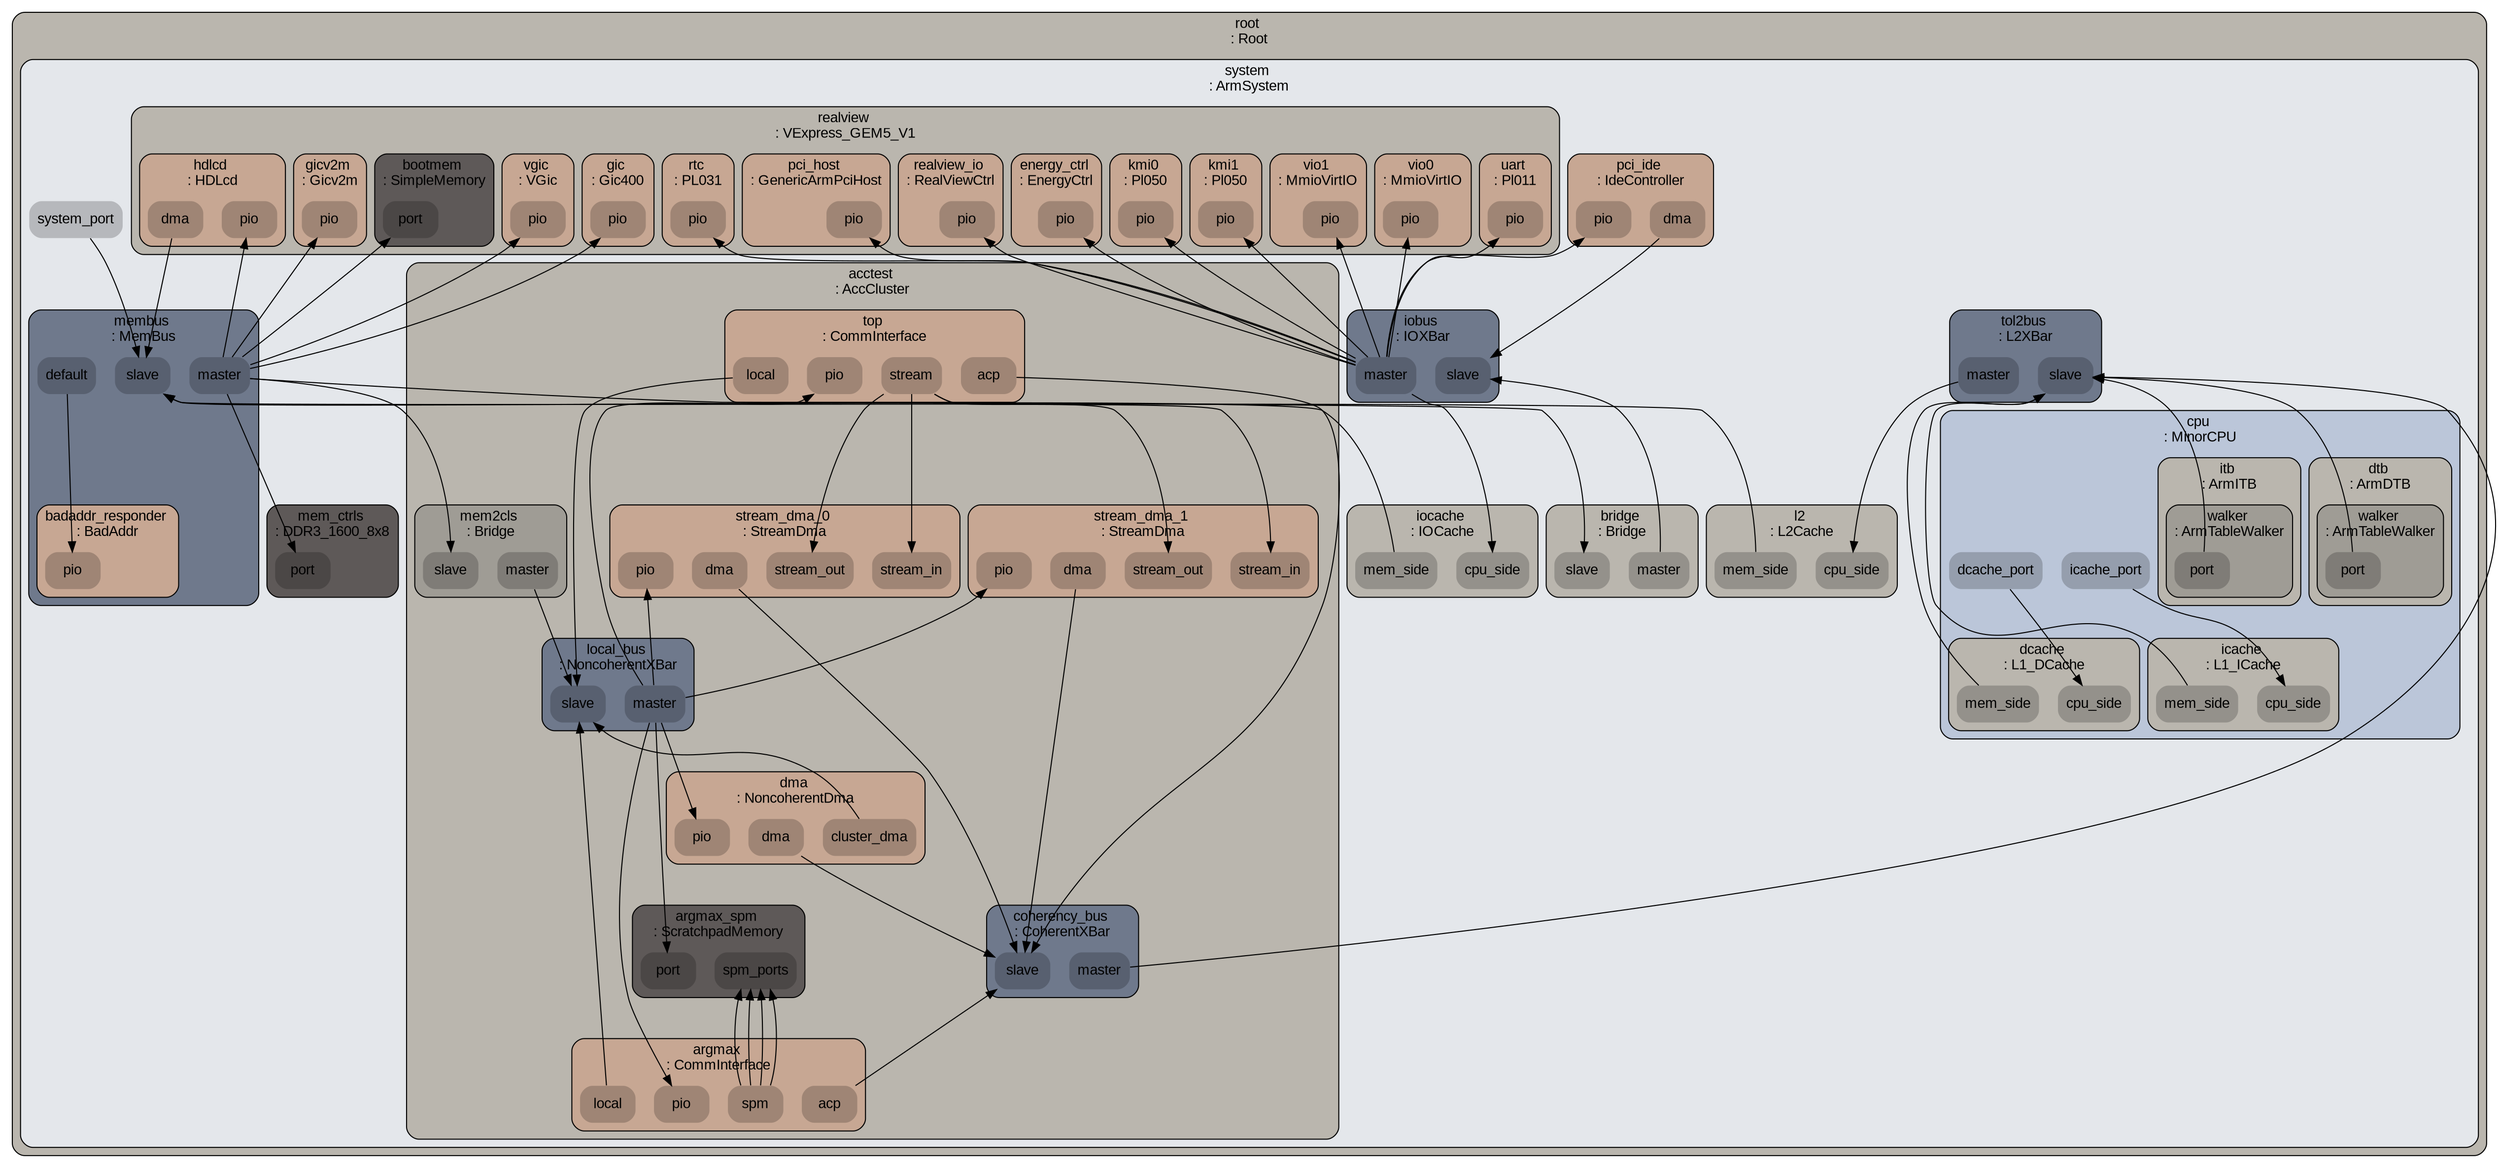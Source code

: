 digraph G {
ranksep="1.3";
subgraph cluster_root {
fontname=Arial;
color="#000000";
style="rounded, filled";
tooltip="eventq_index&#61;0&#10;\full_system&#61;true&#10;\sim_quantum&#61;0&#10;\time_sync_enable&#61;false&#10;\time_sync_period&#61;100000000000&#10;\time_sync_spin_threshold&#61;100000000";
label="root \n: Root";
shape=none;
fontsize=14;
fillcolor="#bab6ae";
fontcolor="#000000";
subgraph cluster_system {
fontname=Arial;
color="#000000";
style="rounded, filled";
tooltip="auto_reset_addr&#61;false&#10;\boot_loader&#61;&#10;\boot_osflags&#61;a&#10;\cache_line_size&#61;64&#10;\dtb_filename&#61;&#10;\eventq_index&#61;0&#10;\exit_on_work_items&#61;false&#10;\flags_addr&#61;0&#10;\gic_cpu_addr&#61;0&#10;\have_crypto&#61;false&#10;\have_large_asid_64&#61;false&#10;\have_lpae&#61;true&#10;\have_lse&#61;true&#10;\have_pan&#61;true&#10;\have_security&#61;false&#10;\have_sve&#61;true&#10;\have_virtualization&#61;false&#10;\highest_el_is_64&#61;false&#10;\init_param&#61;0&#10;\kernel&#61;/data/home/jsc44/cmpt450_groupproject/model/flow_e_k/host/main.elf&#10;\kernel_addr_check&#61;true&#10;\kernel_extras&#61;/data/home/jsc44/cmpt450_groupproject/inputs/mnist/bin/circle.bin&#10;\kernel_extras_addrs&#61;2148532224&#10;\load_addr_mask&#61;18446744073709551615&#10;\load_offset&#61;0&#10;\m5ops_base&#61;0&#10;\mem_mode&#61;timing&#10;\mem_ranges&#61;2147483648:10737418240&#10;\memories&#61;system.acctest.argmax_spm system.mem_ctrls system.realview.bootmem&#10;\mmap_using_noreserve&#61;false&#10;\multi_proc&#61;true&#10;\multi_thread&#61;false&#10;\num_work_ids&#61;16&#10;\phys_addr_range_64&#61;40&#10;\readfile&#61;&#10;\redirect_paths&#61;&#10;\reset_addr&#61;0&#10;\semihosting&#61;Null&#10;\sve_vl&#61;1&#10;\symbolfile&#61;&#10;\thermal_components&#61;&#10;\thermal_model&#61;Null&#10;\work_begin_ckpt_count&#61;0&#10;\work_begin_cpu_id_exit&#61;-1&#10;\work_begin_exit_count&#61;0&#10;\work_cpus_ckpt_count&#61;0&#10;\work_end_ckpt_count&#61;0&#10;\work_end_exit_count&#61;0&#10;\work_item_id&#61;-1";
label="system \n: ArmSystem";
shape=none;
fontsize=14;
fillcolor="#e4e7eb";
fontcolor="#000000";
system_system_port [fontname=Arial, color="#000000", style="rounded, filled", label=system_port, shape=none, fontsize=14, fillcolor="#b6b8bc", fontcolor="#000000"];
subgraph cluster_system_tol2bus {
fontname=Arial;
color="#000000";
style="rounded, filled";
tooltip="clk_domain&#61;system.cpu_clk_domain&#10;\default_p_state&#61;UNDEFINED&#10;\eventq_index&#61;0&#10;\forward_latency&#61;0&#10;\frontend_latency&#61;1&#10;\max_outstanding_snoops&#61;512&#10;\max_routing_table_size&#61;512&#10;\p_state_clk_gate_bins&#61;20&#10;\p_state_clk_gate_max&#61;1000000000000&#10;\p_state_clk_gate_min&#61;1000&#10;\point_of_coherency&#61;false&#10;\point_of_unification&#61;true&#10;\power_model&#61;&#10;\response_latency&#61;1&#10;\snoop_filter&#61;system.tol2bus.snoop_filter&#10;\snoop_response_latency&#61;1&#10;\system&#61;system&#10;\use_default_range&#61;false&#10;\width&#61;32";
label="tol2bus \n: L2XBar";
shape=none;
fontsize=14;
fillcolor="#6f798c";
fontcolor="#000000";
system_tol2bus_master [fontname=Arial, color="#000000", style="rounded, filled", label=master, shape=none, fontsize=14, fillcolor="#586070", fontcolor="#000000"];
system_tol2bus_slave [fontname=Arial, color="#000000", style="rounded, filled", label=slave, shape=none, fontsize=14, fillcolor="#586070", fontcolor="#000000"];
subgraph cluster_system_tol2bus_snoop_filter {
fontname=Arial;
color="#000000";
style="rounded, filled";
tooltip="eventq_index&#61;0&#10;\lookup_latency&#61;0&#10;\max_capacity&#61;8388608&#10;\system&#61;system";
label="snoop_filter \n: SnoopFilter";
shape=none;
fontsize=14;
fillcolor="#bab6ae";
fontcolor="#000000";
}

}

subgraph cluster_system_bridge {
fontname=Arial;
color="#000000";
style="rounded, filled";
tooltip="clk_domain&#61;system.clk_domain&#10;\default_p_state&#61;UNDEFINED&#10;\delay&#61;50000&#10;\eventq_index&#61;0&#10;\p_state_clk_gate_bins&#61;20&#10;\p_state_clk_gate_max&#61;1000000000000&#10;\p_state_clk_gate_min&#61;1000&#10;\power_model&#61;&#10;\ranges&#61;201326592:536870912&#10;\req_size&#61;16&#10;\resp_size&#61;16";
label="bridge \n: Bridge";
shape=none;
fontsize=14;
fillcolor="#bab6ae";
fontcolor="#000000";
system_bridge_master [fontname=Arial, color="#000000", style="rounded, filled", label=master, shape=none, fontsize=14, fillcolor="#94918b", fontcolor="#000000"];
system_bridge_slave [fontname=Arial, color="#000000", style="rounded, filled", label=slave, shape=none, fontsize=14, fillcolor="#94918b", fontcolor="#000000"];
}

subgraph cluster_system_voltage_domain {
fontname=Arial;
color="#000000";
style="rounded, filled";
tooltip="eventq_index&#61;0&#10;\voltage&#61;1.0";
label="voltage_domain \n: VoltageDomain";
shape=none;
fontsize=14;
fillcolor="#bab6ae";
fontcolor="#000000";
}

subgraph cluster_system_vncserver {
fontname=Arial;
color="#000000";
style="rounded, filled";
tooltip="eventq_index&#61;0&#10;\frame_capture&#61;false&#10;\img_format&#61;Auto&#10;\number&#61;0&#10;\port&#61;5900";
label="vncserver \n: VncServer";
shape=none;
fontsize=14;
fillcolor="#bab6ae";
fontcolor="#000000";
}

subgraph cluster_system_membus {
fontname=Arial;
color="#000000";
style="rounded, filled";
tooltip="clk_domain&#61;system.clk_domain&#10;\default_p_state&#61;UNDEFINED&#10;\eventq_index&#61;0&#10;\forward_latency&#61;4&#10;\frontend_latency&#61;3&#10;\max_outstanding_snoops&#61;512&#10;\max_routing_table_size&#61;512&#10;\p_state_clk_gate_bins&#61;20&#10;\p_state_clk_gate_max&#61;1000000000000&#10;\p_state_clk_gate_min&#61;1000&#10;\point_of_coherency&#61;true&#10;\point_of_unification&#61;true&#10;\power_model&#61;&#10;\response_latency&#61;2&#10;\snoop_filter&#61;system.membus.snoop_filter&#10;\snoop_response_latency&#61;4&#10;\system&#61;system&#10;\use_default_range&#61;false&#10;\width&#61;16";
label="membus \n: MemBus";
shape=none;
fontsize=14;
fillcolor="#6f798c";
fontcolor="#000000";
system_membus_default [fontname=Arial, color="#000000", style="rounded, filled", label=default, shape=none, fontsize=14, fillcolor="#586070", fontcolor="#000000"];
system_membus_master [fontname=Arial, color="#000000", style="rounded, filled", label=master, shape=none, fontsize=14, fillcolor="#586070", fontcolor="#000000"];
system_membus_slave [fontname=Arial, color="#000000", style="rounded, filled", label=slave, shape=none, fontsize=14, fillcolor="#586070", fontcolor="#000000"];
subgraph cluster_system_membus_snoop_filter {
fontname=Arial;
color="#000000";
style="rounded, filled";
tooltip="eventq_index&#61;0&#10;\lookup_latency&#61;1&#10;\max_capacity&#61;8388608&#10;\system&#61;system";
label="snoop_filter \n: SnoopFilter";
shape=none;
fontsize=14;
fillcolor="#bab6ae";
fontcolor="#000000";
}

subgraph cluster_system_membus_badaddr_responder {
fontname=Arial;
color="#000000";
style="rounded, filled";
tooltip="clk_domain&#61;system.clk_domain&#10;\default_p_state&#61;UNDEFINED&#10;\eventq_index&#61;0&#10;\fake_mem&#61;false&#10;\p_state_clk_gate_bins&#61;20&#10;\p_state_clk_gate_max&#61;1000000000000&#10;\p_state_clk_gate_min&#61;1000&#10;\pio_addr&#61;0&#10;\pio_latency&#61;100000&#10;\pio_size&#61;8&#10;\power_model&#61;&#10;\ret_bad_addr&#61;true&#10;\ret_data16&#61;65535&#10;\ret_data32&#61;4294967295&#10;\ret_data64&#61;18446744073709551615&#10;\ret_data8&#61;255&#10;\system&#61;system&#10;\update_data&#61;false&#10;\warn_access&#61;warn";
label="badaddr_responder \n: BadAddr";
shape=none;
fontsize=14;
fillcolor="#c7a793";
fontcolor="#000000";
system_membus_badaddr_responder_pio [fontname=Arial, color="#000000", style="rounded, filled", label=pio, shape=none, fontsize=14, fillcolor="#9f8575", fontcolor="#000000"];
}

}

subgraph cluster_system_acctest {
fontname=Arial;
color="#000000";
style="rounded, filled";
tooltip="cache_size&#61;32kB&#10;\eventq_index&#61;0&#10;\external_range_hi_max&#61;4294967295&#10;\external_range_hi_min&#61;2147483648&#10;\external_range_low_max&#61;788529151&#10;\external_range_low_min&#61;0&#10;\intrctrl&#61;system.intrctrl&#10;\local_range_max&#61;2147483647&#10;\local_range_min&#61;788529152&#10;\system&#61;system";
label="acctest \n: AccCluster";
shape=none;
fontsize=14;
fillcolor="#bab6ae";
fontcolor="#000000";
subgraph cluster_system_acctest_dma {
fontname=Arial;
color="#000000";
style="rounded, filled";
tooltip="buffer_size&#61;1024&#10;\clk_domain&#61;system.clk_domain&#10;\clock_period&#61;10&#10;\default_p_state&#61;UNDEFINED&#10;\devicename&#61;noncoherent_dma&#10;\eventq_index&#61;0&#10;\gic&#61;system.realview.gic&#10;\int_num&#61;95&#10;\max_pending&#61;32&#10;\max_req_size&#61;64&#10;\p_state_clk_gate_bins&#61;20&#10;\p_state_clk_gate_max&#61;1000000000000&#10;\p_state_clk_gate_min&#61;1000&#10;\pio_addr&#61;804257792&#10;\pio_delay&#61;100000&#10;\pio_size&#61;24&#10;\power_model&#61;&#10;\sid&#61;0&#10;\ssid&#61;0&#10;\system&#61;system";
label="dma \n: NoncoherentDma";
shape=none;
fontsize=14;
fillcolor="#c7a793";
fontcolor="#000000";
system_acctest_dma_cluster_dma [fontname=Arial, color="#000000", style="rounded, filled", label=cluster_dma, shape=none, fontsize=14, fillcolor="#9f8575", fontcolor="#000000"];
system_acctest_dma_dma [fontname=Arial, color="#000000", style="rounded, filled", label=dma, shape=none, fontsize=14, fillcolor="#9f8575", fontcolor="#000000"];
system_acctest_dma_pio [fontname=Arial, color="#000000", style="rounded, filled", label=pio, shape=none, fontsize=14, fillcolor="#9f8575", fontcolor="#000000"];
}

subgraph cluster_system_acctest_coherency_bus {
fontname=Arial;
color="#000000";
style="rounded, filled";
tooltip="clk_domain&#61;system.clk_domain&#10;\default_p_state&#61;UNDEFINED&#10;\eventq_index&#61;0&#10;\forward_latency&#61;0&#10;\frontend_latency&#61;1&#10;\max_outstanding_snoops&#61;512&#10;\max_routing_table_size&#61;512&#10;\p_state_clk_gate_bins&#61;20&#10;\p_state_clk_gate_max&#61;1000000000000&#10;\p_state_clk_gate_min&#61;1000&#10;\point_of_coherency&#61;true&#10;\point_of_unification&#61;true&#10;\power_model&#61;&#10;\response_latency&#61;1&#10;\snoop_filter&#61;system.acctest.coherency_bus.snoop_filter&#10;\snoop_response_latency&#61;4&#10;\system&#61;system&#10;\use_default_range&#61;false&#10;\width&#61;2";
label="coherency_bus \n: CoherentXBar";
shape=none;
fontsize=14;
fillcolor="#6f798c";
fontcolor="#000000";
system_acctest_coherency_bus_master [fontname=Arial, color="#000000", style="rounded, filled", label=master, shape=none, fontsize=14, fillcolor="#586070", fontcolor="#000000"];
system_acctest_coherency_bus_slave [fontname=Arial, color="#000000", style="rounded, filled", label=slave, shape=none, fontsize=14, fillcolor="#586070", fontcolor="#000000"];
subgraph cluster_system_acctest_coherency_bus_snoop_filter {
fontname=Arial;
color="#000000";
style="rounded, filled";
tooltip="eventq_index&#61;0&#10;\lookup_latency&#61;1&#10;\max_capacity&#61;8388608&#10;\system&#61;system";
label="snoop_filter \n: SnoopFilter";
shape=none;
fontsize=14;
fillcolor="#bab6ae";
fontcolor="#000000";
}

}

subgraph cluster_system_acctest_top {
fontname=Arial;
color="#000000";
style="rounded, filled";
tooltip="cache_line_size&#61;64&#10;\clk_domain&#61;system.clk_domain&#10;\clock_period&#61;10&#10;\config_size&#61;0&#10;\data_bases&#61;0&#10;\default_p_state&#61;UNDEFINED&#10;\devicename&#61;top&#10;\enable_debug_msgs&#61;true&#10;\eventq_index&#61;0&#10;\flags_size&#61;1&#10;\gic&#61;system.realview.gic&#10;\int_num&#61;68&#10;\p_state_clk_gate_bins&#61;20&#10;\p_state_clk_gate_max&#61;1000000000000&#10;\p_state_clk_gate_min&#61;1000&#10;\pio_addr&#61;788529152&#10;\pio_latency&#61;100000&#10;\pio_size&#61;256&#10;\power_model&#61;&#10;\premap_data&#61;false&#10;\reset_spm&#61;true&#10;\system&#61;system";
label="top \n: CommInterface";
shape=none;
fontsize=14;
fillcolor="#c7a793";
fontcolor="#000000";
system_acctest_top_acp [fontname=Arial, color="#000000", style="rounded, filled", label=acp, shape=none, fontsize=14, fillcolor="#9f8575", fontcolor="#000000"];
system_acctest_top_local [fontname=Arial, color="#000000", style="rounded, filled", label=local, shape=none, fontsize=14, fillcolor="#9f8575", fontcolor="#000000"];
system_acctest_top_stream [fontname=Arial, color="#000000", style="rounded, filled", label=stream, shape=none, fontsize=14, fillcolor="#9f8575", fontcolor="#000000"];
system_acctest_top_pio [fontname=Arial, color="#000000", style="rounded, filled", label=pio, shape=none, fontsize=14, fillcolor="#9f8575", fontcolor="#000000"];
subgraph cluster_system_acctest_top_llvm_interface {
fontname=Arial;
color="#000000";
style="rounded, filled";
tooltip="FU_GEP&#61;-1&#10;\FU_clock_period&#61;10&#10;\FU_compare&#61;-1&#10;\FU_conversion&#61;-1&#10;\FU_counter&#61;-1&#10;\FU_fp_dp_adder&#61;-1&#10;\FU_fp_dp_divider&#61;-1&#10;\FU_fp_dp_multiplier&#61;-1&#10;\FU_fp_sp_adder&#61;-1&#10;\FU_fp_sp_divider&#61;-1&#10;\FU_fp_sp_multiplier&#61;-1&#10;\FU_int_adder&#61;-1&#10;\FU_int_bit&#61;-1&#10;\FU_int_multiplier&#61;-1&#10;\FU_int_shifter&#61;-1&#10;\FU_pipelined&#61;1&#10;\clock_period&#61;10&#10;\comm_int&#61;system.acctest.top&#10;\cycles&#61;system.acctest.top.llvm_interface.cycles&#10;\eventq_index&#61;0&#10;\in_file&#61;/data/home/jsc44/cmpt450_groupproject/model/flow_e_k/hw/ir/top.ll&#10;\lockstep_mode&#61;true&#10;\sched_threshold&#61;10000";
label="llvm_interface \n: LLVMInterface";
shape=none;
fontsize=14;
fillcolor="#bab6ae";
fontcolor="#000000";
subgraph cluster_system_acctest_top_llvm_interface_cycles {
fontname=Arial;
color="#000000";
style="rounded, filled";
tooltip="add&#61;1&#10;\addrspacecast&#61;1&#10;\alloca&#61;1&#10;\and_inst&#61;1&#10;\ashr&#61;1&#10;\atomicrmw&#61;1&#10;\bitcast&#61;1&#10;\br&#61;0&#10;\call&#61;1&#10;\catchpad&#61;1&#10;\cmpxchg&#61;1&#10;\counter&#61;1&#10;\eventq_index&#61;0&#10;\extractelement&#61;1&#10;\extractvalue&#61;1&#10;\fadd&#61;5&#10;\fcmp&#61;1&#10;\fdiv&#61;16&#10;\fence&#61;1&#10;\fmul&#61;4&#10;\fpext&#61;1&#10;\fptosi&#61;1&#10;\fptoui&#61;1&#10;\fptrunc&#61;1&#10;\frem&#61;16&#10;\fsub&#61;5&#10;\gep&#61;0&#10;\icmp&#61;0&#10;\indirectbr&#61;1&#10;\insertelement&#61;1&#10;\insertvalue&#61;1&#10;\inttoptr&#61;1&#10;\invoke&#61;1&#10;\landingpad&#61;1&#10;\load&#61;0&#10;\lshr&#61;1&#10;\mul&#61;1&#10;\or_inst&#61;1&#10;\phi&#61;0&#10;\ptrtoint&#61;1&#10;\resume&#61;1&#10;\ret&#61;1&#10;\sdiv&#61;1&#10;\select&#61;1&#10;\sext&#61;0&#10;\shl&#61;1&#10;\shufflevector&#61;1&#10;\srem&#61;1&#10;\store&#61;0&#10;\sub&#61;1&#10;\switch_inst&#61;1&#10;\trunc&#61;0&#10;\udiv&#61;1&#10;\uitofp&#61;1&#10;\unreachable&#61;1&#10;\urem&#61;1&#10;\vaarg&#61;1&#10;\xor_inst&#61;1&#10;\zext&#61;0";
label="cycles \n: CycleCounts";
shape=none;
fontsize=14;
fillcolor="#9f9c95";
fontcolor="#000000";
}

}

}

subgraph cluster_system_acctest_stream_dma_0 {
fontname=Arial;
color="#000000";
style="rounded, filled";
tooltip="bandwidth&#61;74.000000&#10;\clk_domain&#61;system.clk_domain&#10;\default_p_state&#61;UNDEFINED&#10;\devicename&#61;stream_dma&#10;\eventq_index&#61;0&#10;\gic&#61;system.realview.gic&#10;\max_pending&#61;32&#10;\max_req_size&#61;64&#10;\mem_delay&#61;1000&#10;\p_state_clk_gate_bins&#61;20&#10;\p_state_clk_gate_max&#61;1000000000000&#10;\p_state_clk_gate_min&#61;1000&#10;\pio_addr&#61;804323328&#10;\pio_delay&#61;1000&#10;\pio_size&#61;32&#10;\power_model&#61;&#10;\rd_int&#61;210&#10;\read_buffer_size&#61;1024&#10;\sid&#61;0&#10;\ssid&#61;0&#10;\stream_addr&#61;804323360&#10;\stream_size&#61;8&#10;\system&#61;system&#10;\wr_int&#61;211&#10;\write_buffer_size&#61;1024";
label="stream_dma_0 \n: StreamDma";
shape=none;
fontsize=14;
fillcolor="#c7a793";
fontcolor="#000000";
system_acctest_stream_dma_0_stream_in [fontname=Arial, color="#000000", style="rounded, filled", label=stream_in, shape=none, fontsize=14, fillcolor="#9f8575", fontcolor="#000000"];
system_acctest_stream_dma_0_stream_out [fontname=Arial, color="#000000", style="rounded, filled", label=stream_out, shape=none, fontsize=14, fillcolor="#9f8575", fontcolor="#000000"];
system_acctest_stream_dma_0_dma [fontname=Arial, color="#000000", style="rounded, filled", label=dma, shape=none, fontsize=14, fillcolor="#9f8575", fontcolor="#000000"];
system_acctest_stream_dma_0_pio [fontname=Arial, color="#000000", style="rounded, filled", label=pio, shape=none, fontsize=14, fillcolor="#9f8575", fontcolor="#000000"];
}

subgraph cluster_system_acctest_stream_dma_1 {
fontname=Arial;
color="#000000";
style="rounded, filled";
tooltip="bandwidth&#61;74.000000&#10;\clk_domain&#61;system.clk_domain&#10;\default_p_state&#61;UNDEFINED&#10;\devicename&#61;stream_dma&#10;\eventq_index&#61;0&#10;\gic&#61;system.realview.gic&#10;\max_pending&#61;32&#10;\max_req_size&#61;64&#10;\mem_delay&#61;1000&#10;\p_state_clk_gate_bins&#61;20&#10;\p_state_clk_gate_max&#61;1000000000000&#10;\p_state_clk_gate_min&#61;1000&#10;\pio_addr&#61;804388864&#10;\pio_delay&#61;1000&#10;\pio_size&#61;32&#10;\power_model&#61;&#10;\rd_int&#61;212&#10;\read_buffer_size&#61;1024&#10;\sid&#61;0&#10;\ssid&#61;0&#10;\stream_addr&#61;804388896&#10;\stream_size&#61;8&#10;\system&#61;system&#10;\wr_int&#61;213&#10;\write_buffer_size&#61;1024";
label="stream_dma_1 \n: StreamDma";
shape=none;
fontsize=14;
fillcolor="#c7a793";
fontcolor="#000000";
system_acctest_stream_dma_1_stream_in [fontname=Arial, color="#000000", style="rounded, filled", label=stream_in, shape=none, fontsize=14, fillcolor="#9f8575", fontcolor="#000000"];
system_acctest_stream_dma_1_stream_out [fontname=Arial, color="#000000", style="rounded, filled", label=stream_out, shape=none, fontsize=14, fillcolor="#9f8575", fontcolor="#000000"];
system_acctest_stream_dma_1_dma [fontname=Arial, color="#000000", style="rounded, filled", label=dma, shape=none, fontsize=14, fillcolor="#9f8575", fontcolor="#000000"];
system_acctest_stream_dma_1_pio [fontname=Arial, color="#000000", style="rounded, filled", label=pio, shape=none, fontsize=14, fillcolor="#9f8575", fontcolor="#000000"];
}

subgraph cluster_system_acctest_argmax {
fontname=Arial;
color="#000000";
style="rounded, filled";
tooltip="cache_line_size&#61;64&#10;\clk_domain&#61;system.clk_domain&#10;\clock_period&#61;10&#10;\config_size&#61;0&#10;\data_bases&#61;0&#10;\default_p_state&#61;UNDEFINED&#10;\devicename&#61;argmax&#10;\enable_debug_msgs&#61;true&#10;\eventq_index&#61;0&#10;\flags_size&#61;1&#10;\gic&#61;system.realview.gic&#10;\int_num&#61;-1&#10;\p_state_clk_gate_bins&#61;20&#10;\p_state_clk_gate_max&#61;1000000000000&#10;\p_state_clk_gate_min&#61;1000&#10;\pio_addr&#61;788529664&#10;\pio_latency&#61;100000&#10;\pio_size&#61;256&#10;\power_model&#61;&#10;\premap_data&#61;false&#10;\reset_spm&#61;true&#10;\system&#61;system";
label="argmax \n: CommInterface";
shape=none;
fontsize=14;
fillcolor="#c7a793";
fontcolor="#000000";
system_acctest_argmax_acp [fontname=Arial, color="#000000", style="rounded, filled", label=acp, shape=none, fontsize=14, fillcolor="#9f8575", fontcolor="#000000"];
system_acctest_argmax_local [fontname=Arial, color="#000000", style="rounded, filled", label=local, shape=none, fontsize=14, fillcolor="#9f8575", fontcolor="#000000"];
system_acctest_argmax_spm [fontname=Arial, color="#000000", style="rounded, filled", label=spm, shape=none, fontsize=14, fillcolor="#9f8575", fontcolor="#000000"];
system_acctest_argmax_pio [fontname=Arial, color="#000000", style="rounded, filled", label=pio, shape=none, fontsize=14, fillcolor="#9f8575", fontcolor="#000000"];
subgraph cluster_system_acctest_argmax_llvm_interface {
fontname=Arial;
color="#000000";
style="rounded, filled";
tooltip="FU_GEP&#61;-1&#10;\FU_clock_period&#61;10&#10;\FU_compare&#61;-1&#10;\FU_conversion&#61;-1&#10;\FU_counter&#61;-1&#10;\FU_fp_dp_adder&#61;-1&#10;\FU_fp_dp_divider&#61;-1&#10;\FU_fp_dp_multiplier&#61;-1&#10;\FU_fp_sp_adder&#61;-1&#10;\FU_fp_sp_divider&#61;-1&#10;\FU_fp_sp_multiplier&#61;-1&#10;\FU_int_adder&#61;-1&#10;\FU_int_bit&#61;-1&#10;\FU_int_multiplier&#61;-1&#10;\FU_int_shifter&#61;-1&#10;\FU_pipelined&#61;1&#10;\clock_period&#61;10&#10;\comm_int&#61;system.acctest.argmax&#10;\cycles&#61;system.acctest.argmax.llvm_interface.cycles&#10;\eventq_index&#61;0&#10;\in_file&#61;/data/home/jsc44/cmpt450_groupproject/model/flow_e_k/hw/ir/argmax.ll&#10;\lockstep_mode&#61;true&#10;\sched_threshold&#61;10000";
label="llvm_interface \n: LLVMInterface";
shape=none;
fontsize=14;
fillcolor="#bab6ae";
fontcolor="#000000";
subgraph cluster_system_acctest_argmax_llvm_interface_cycles {
fontname=Arial;
color="#000000";
style="rounded, filled";
tooltip="add&#61;1&#10;\addrspacecast&#61;1&#10;\alloca&#61;1&#10;\and_inst&#61;1&#10;\ashr&#61;1&#10;\atomicrmw&#61;1&#10;\bitcast&#61;1&#10;\br&#61;0&#10;\call&#61;1&#10;\catchpad&#61;1&#10;\cmpxchg&#61;1&#10;\counter&#61;1&#10;\eventq_index&#61;0&#10;\extractelement&#61;1&#10;\extractvalue&#61;1&#10;\fadd&#61;5&#10;\fcmp&#61;1&#10;\fdiv&#61;16&#10;\fence&#61;1&#10;\fmul&#61;4&#10;\fpext&#61;1&#10;\fptosi&#61;1&#10;\fptoui&#61;1&#10;\fptrunc&#61;1&#10;\frem&#61;16&#10;\fsub&#61;5&#10;\gep&#61;0&#10;\icmp&#61;0&#10;\indirectbr&#61;1&#10;\insertelement&#61;1&#10;\insertvalue&#61;1&#10;\inttoptr&#61;1&#10;\invoke&#61;1&#10;\landingpad&#61;1&#10;\load&#61;0&#10;\lshr&#61;1&#10;\mul&#61;1&#10;\or_inst&#61;1&#10;\phi&#61;0&#10;\ptrtoint&#61;1&#10;\resume&#61;1&#10;\ret&#61;1&#10;\sdiv&#61;1&#10;\select&#61;1&#10;\sext&#61;0&#10;\shl&#61;1&#10;\shufflevector&#61;1&#10;\srem&#61;1&#10;\store&#61;0&#10;\sub&#61;1&#10;\switch_inst&#61;1&#10;\trunc&#61;0&#10;\udiv&#61;1&#10;\uitofp&#61;1&#10;\unreachable&#61;1&#10;\urem&#61;1&#10;\vaarg&#61;1&#10;\xor_inst&#61;1&#10;\zext&#61;0";
label="cycles \n: CycleCounts";
shape=none;
fontsize=14;
fillcolor="#9f9c95";
fontcolor="#000000";
}

}

}

subgraph cluster_system_acctest_mem2cls {
fontname=Arial;
color="#000000";
style="rounded, filled";
tooltip="clk_domain&#61;system.clk_domain&#10;\default_p_state&#61;UNDEFINED&#10;\delay&#61;1000&#10;\eventq_index&#61;0&#10;\p_state_clk_gate_bins&#61;20&#10;\p_state_clk_gate_max&#61;1000000000000&#10;\p_state_clk_gate_min&#61;1000&#10;\power_model&#61;&#10;\ranges&#61;788529152:805306367&#10;\req_size&#61;16&#10;\resp_size&#61;16";
label="mem2cls \n: Bridge";
shape=none;
fontsize=14;
fillcolor="#9f9c95";
fontcolor="#000000";
system_acctest_mem2cls_master [fontname=Arial, color="#000000", style="rounded, filled", label=master, shape=none, fontsize=14, fillcolor="#7f7c77", fontcolor="#000000"];
system_acctest_mem2cls_slave [fontname=Arial, color="#000000", style="rounded, filled", label=slave, shape=none, fontsize=14, fillcolor="#7f7c77", fontcolor="#000000"];
}

subgraph cluster_system_acctest_local_bus {
fontname=Arial;
color="#000000";
style="rounded, filled";
tooltip="clk_domain&#61;system.clk_domain&#10;\default_p_state&#61;UNDEFINED&#10;\eventq_index&#61;0&#10;\forward_latency&#61;0&#10;\frontend_latency&#61;1&#10;\p_state_clk_gate_bins&#61;20&#10;\p_state_clk_gate_max&#61;1000000000000&#10;\p_state_clk_gate_min&#61;1000&#10;\power_model&#61;&#10;\response_latency&#61;1&#10;\use_default_range&#61;false&#10;\width&#61;2";
label="local_bus \n: NoncoherentXBar";
shape=none;
fontsize=14;
fillcolor="#6f798c";
fontcolor="#000000";
system_acctest_local_bus_master [fontname=Arial, color="#000000", style="rounded, filled", label=master, shape=none, fontsize=14, fillcolor="#586070", fontcolor="#000000"];
system_acctest_local_bus_slave [fontname=Arial, color="#000000", style="rounded, filled", label=slave, shape=none, fontsize=14, fillcolor="#586070", fontcolor="#000000"];
}

subgraph cluster_system_acctest_argmax_spm {
fontname=Arial;
color="#000000";
style="rounded, filled";
tooltip="bandwidth&#61;78.000000&#10;\clk_domain&#61;system.clk_domain&#10;\conf_table_reported&#61;false&#10;\default_p_state&#61;UNDEFINED&#10;\eventq_index&#61;0&#10;\in_addr_map&#61;true&#10;\kvm_map&#61;true&#10;\latency&#61;2000&#10;\latency_var&#61;0&#10;\null&#61;false&#10;\p_state_clk_gate_bins&#61;20&#10;\p_state_clk_gate_max&#61;1000000000000&#10;\p_state_clk_gate_min&#61;1000&#10;\power_model&#61;&#10;\range&#61;790626304:791674879&#10;\read_on_invalid&#61;false&#10;\ready_mode&#61;true&#10;\reset_on_scratchpad_read&#61;false&#10;\write_on_valid&#61;true";
label="argmax_spm \n: ScratchpadMemory";
shape=none;
fontsize=14;
fillcolor="#5e5958";
fontcolor="#000000";
system_acctest_argmax_spm_spm_ports [fontname=Arial, color="#000000", style="rounded, filled", label=spm_ports, shape=none, fontsize=14, fillcolor="#4b4746", fontcolor="#000000"];
system_acctest_argmax_spm_port [fontname=Arial, color="#000000", style="rounded, filled", label=port, shape=none, fontsize=14, fillcolor="#4b4746", fontcolor="#000000"];
}

}

subgraph cluster_system_terminal {
fontname=Arial;
color="#000000";
style="rounded, filled";
tooltip="eventq_index&#61;0&#10;\number&#61;0&#10;\outfile&#61;file&#10;\port&#61;3456";
label="terminal \n: Terminal";
shape=none;
fontsize=14;
fillcolor="#bab6ae";
fontcolor="#000000";
}

subgraph cluster_system_clk_domain {
fontname=Arial;
color="#000000";
style="rounded, filled";
tooltip="clock&#61;1000&#10;\domain_id&#61;-1&#10;\eventq_index&#61;0&#10;\init_perf_level&#61;0&#10;\voltage_domain&#61;system.voltage_domain";
label="clk_domain \n: SrcClockDomain";
shape=none;
fontsize=14;
fillcolor="#bab6ae";
fontcolor="#000000";
}

subgraph cluster_system_realview {
fontname=Arial;
color="#000000";
style="rounded, filled";
tooltip="eventq_index&#61;0&#10;\intrctrl&#61;system.intrctrl&#10;\system&#61;system";
label="realview \n: VExpress_GEM5_V1";
shape=none;
fontsize=14;
fillcolor="#bab6ae";
fontcolor="#000000";
subgraph cluster_system_realview_hdlcd {
fontname=Arial;
color="#000000";
style="rounded, filled";
tooltip="amba_id&#61;1314816&#10;\clk_domain&#61;system.clk_domain&#10;\default_p_state&#61;UNDEFINED&#10;\enable_capture&#61;true&#10;\encoder&#61;system.realview.hdlcd.encoder&#10;\eventq_index&#61;0&#10;\frame_format&#61;Auto&#10;\gic&#61;system.realview.gic&#10;\int_num&#61;95&#10;\p_state_clk_gate_bins&#61;20&#10;\p_state_clk_gate_max&#61;1000000000000&#10;\p_state_clk_gate_min&#61;1000&#10;\pio_addr&#61;721420288&#10;\pio_latency&#61;10000&#10;\pixel_buffer_size&#61;2048&#10;\pixel_chunk&#61;32&#10;\power_model&#61;&#10;\pxl_clk&#61;system.realview.dcc.osc_pxl&#10;\sid&#61;0&#10;\ssid&#61;0&#10;\system&#61;system&#10;\virt_refresh_rate&#61;50000000000&#10;\vnc&#61;system.vncserver&#10;\workaround_dma_line_count&#61;true&#10;\workaround_swap_rb&#61;false";
label="hdlcd \n: HDLcd";
shape=none;
fontsize=14;
fillcolor="#c7a793";
fontcolor="#000000";
system_realview_hdlcd_dma [fontname=Arial, color="#000000", style="rounded, filled", label=dma, shape=none, fontsize=14, fillcolor="#9f8575", fontcolor="#000000"];
system_realview_hdlcd_pio [fontname=Arial, color="#000000", style="rounded, filled", label=pio, shape=none, fontsize=14, fillcolor="#9f8575", fontcolor="#000000"];
subgraph cluster_system_realview_hdlcd_encoder {
fontname=Arial;
color="#000000";
style="rounded, filled";
tooltip="clock_frequency&#61;148500000&#10;\eventq_index&#61;0&#10;\hactive&#61;1920&#10;\hback_porch&#61;88&#10;\hfront_porch&#61;148&#10;\hsync_len&#61;44&#10;\vactive&#61;1080&#10;\vback_porch&#61;4&#10;\vfront_porch&#61;36&#10;\vsync_len&#61;5";
label="encoder \n: Display1080p";
shape=none;
fontsize=14;
fillcolor="#bab6ae";
fontcolor="#000000";
}

}

subgraph cluster_system_realview_realview_io {
fontname=Arial;
color="#000000";
style="rounded, filled";
tooltip="clk_domain&#61;system.clk_domain&#10;\default_p_state&#61;UNDEFINED&#10;\eventq_index&#61;0&#10;\idreg&#61;35979264&#10;\p_state_clk_gate_bins&#61;20&#10;\p_state_clk_gate_max&#61;1000000000000&#10;\p_state_clk_gate_min&#61;1000&#10;\pio_addr&#61;469827584&#10;\pio_latency&#61;100000&#10;\power_model&#61;&#10;\proc_id0&#61;335544320&#10;\proc_id1&#61;335544320&#10;\system&#61;system";
label="realview_io \n: RealViewCtrl";
shape=none;
fontsize=14;
fillcolor="#c7a793";
fontcolor="#000000";
system_realview_realview_io_pio [fontname=Arial, color="#000000", style="rounded, filled", label=pio, shape=none, fontsize=14, fillcolor="#9f8575", fontcolor="#000000"];
}

subgraph cluster_system_realview_bootmem {
fontname=Arial;
color="#000000";
style="rounded, filled";
tooltip="bandwidth&#61;73.000000&#10;\clk_domain&#61;system.clk_domain&#10;\conf_table_reported&#61;false&#10;\default_p_state&#61;UNDEFINED&#10;\eventq_index&#61;0&#10;\in_addr_map&#61;true&#10;\kvm_map&#61;true&#10;\latency&#61;30000&#10;\latency_var&#61;0&#10;\null&#61;false&#10;\p_state_clk_gate_bins&#61;20&#10;\p_state_clk_gate_max&#61;1000000000000&#10;\p_state_clk_gate_min&#61;1000&#10;\power_model&#61;&#10;\range&#61;0:67108864";
label="bootmem \n: SimpleMemory";
shape=none;
fontsize=14;
fillcolor="#5e5958";
fontcolor="#000000";
system_realview_bootmem_port [fontname=Arial, color="#000000", style="rounded, filled", label=port, shape=none, fontsize=14, fillcolor="#4b4746", fontcolor="#000000"];
}

subgraph cluster_system_realview_pci_host {
fontname=Arial;
color="#000000";
style="rounded, filled";
tooltip="clk_domain&#61;system.clk_domain&#10;\conf_base&#61;805306368&#10;\conf_device_bits&#61;12&#10;\conf_size&#61;268435456&#10;\default_p_state&#61;UNDEFINED&#10;\eventq_index&#61;0&#10;\int_base&#61;100&#10;\int_count&#61;4&#10;\int_policy&#61;ARM_PCI_INT_DEV&#10;\p_state_clk_gate_bins&#61;20&#10;\p_state_clk_gate_max&#61;1000000000000&#10;\p_state_clk_gate_min&#61;1000&#10;\pci_dma_base&#61;0&#10;\pci_mem_base&#61;0&#10;\pci_pio_base&#61;788529152&#10;\platform&#61;system.realview&#10;\power_model&#61;&#10;\system&#61;system";
label="pci_host \n: GenericArmPciHost";
shape=none;
fontsize=14;
fillcolor="#c7a793";
fontcolor="#000000";
system_realview_pci_host_pio [fontname=Arial, color="#000000", style="rounded, filled", label=pio, shape=none, fontsize=14, fillcolor="#9f8575", fontcolor="#000000"];
}

subgraph cluster_system_realview_rtc {
fontname=Arial;
color="#000000";
style="rounded, filled";
tooltip="amba_id&#61;3412017&#10;\clk_domain&#61;system.clk_domain&#10;\default_p_state&#61;UNDEFINED&#10;\eventq_index&#61;0&#10;\gic&#61;system.realview.gic&#10;\int_delay&#61;100000&#10;\int_num&#61;36&#10;\p_state_clk_gate_bins&#61;20&#10;\p_state_clk_gate_max&#61;1000000000000&#10;\p_state_clk_gate_min&#61;1000&#10;\pio_addr&#61;471269376&#10;\pio_latency&#61;100000&#10;\power_model&#61;&#10;\system&#61;system&#10;\time&#61;Thu Jan  1 00:00:00 2009";
label="rtc \n: PL031";
shape=none;
fontsize=14;
fillcolor="#c7a793";
fontcolor="#000000";
system_realview_rtc_pio [fontname=Arial, color="#000000", style="rounded, filled", label=pio, shape=none, fontsize=14, fillcolor="#9f8575", fontcolor="#000000"];
}

subgraph cluster_system_realview_uart {
fontname=Arial;
color="#000000";
style="rounded, filled";
tooltip="clk_domain&#61;system.clk_domain&#10;\default_p_state&#61;UNDEFINED&#10;\device&#61;system.terminal&#10;\end_on_eot&#61;true&#10;\eventq_index&#61;0&#10;\gic&#61;system.realview.gic&#10;\int_delay&#61;100000&#10;\int_num&#61;37&#10;\p_state_clk_gate_bins&#61;20&#10;\p_state_clk_gate_max&#61;1000000000000&#10;\p_state_clk_gate_min&#61;1000&#10;\pio_addr&#61;470351872&#10;\pio_latency&#61;100000&#10;\platform&#61;system.realview&#10;\power_model&#61;&#10;\system&#61;system";
label="uart \n: Pl011";
shape=none;
fontsize=14;
fillcolor="#c7a793";
fontcolor="#000000";
system_realview_uart_pio [fontname=Arial, color="#000000", style="rounded, filled", label=pio, shape=none, fontsize=14, fillcolor="#9f8575", fontcolor="#000000"];
}

subgraph cluster_system_realview_gicv2m {
fontname=Arial;
color="#000000";
style="rounded, filled";
tooltip="clk_domain&#61;system.clk_domain&#10;\default_p_state&#61;UNDEFINED&#10;\eventq_index&#61;0&#10;\frames&#61;system.realview.gicv2m.frames&#10;\gic&#61;system.realview.gic&#10;\p_state_clk_gate_bins&#61;20&#10;\p_state_clk_gate_max&#61;1000000000000&#10;\p_state_clk_gate_min&#61;1000&#10;\pio_delay&#61;10000&#10;\power_model&#61;&#10;\system&#61;system";
label="gicv2m \n: Gicv2m";
shape=none;
fontsize=14;
fillcolor="#c7a793";
fontcolor="#000000";
system_realview_gicv2m_pio [fontname=Arial, color="#000000", style="rounded, filled", label=pio, shape=none, fontsize=14, fillcolor="#9f8575", fontcolor="#000000"];
subgraph cluster_system_realview_gicv2m_frames {
fontname=Arial;
color="#000000";
style="rounded, filled";
tooltip="addr&#61;740032512&#10;\eventq_index&#61;0&#10;\spi_base&#61;256&#10;\spi_len&#61;64";
label="frames \n: Gicv2mFrame";
shape=none;
fontsize=14;
fillcolor="#bab6ae";
fontcolor="#000000";
}

}

subgraph cluster_system_realview_mcc {
fontname=Arial;
color="#000000";
style="rounded, filled";
tooltip="eventq_index&#61;0&#10;\thermal_domain&#61;Null";
label="mcc \n: VExpressMCC";
shape=none;
fontsize=14;
fillcolor="#9f9c95";
fontcolor="#000000";
subgraph cluster_system_realview_mcc_osc_clcd {
fontname=Arial;
color="#000000";
style="rounded, filled";
tooltip="dcc&#61;0&#10;\device&#61;1&#10;\eventq_index&#61;0&#10;\freq&#61;42105&#10;\parent&#61;system.realview.realview_io&#10;\position&#61;0&#10;\site&#61;0&#10;\voltage_domain&#61;system.voltage_domain";
label="osc_clcd \n: Osc";
shape=none;
fontsize=14;
fillcolor="#84827c";
fontcolor="#000000";
}

subgraph cluster_system_realview_mcc_osc_peripheral {
fontname=Arial;
color="#000000";
style="rounded, filled";
tooltip="dcc&#61;0&#10;\device&#61;2&#10;\eventq_index&#61;0&#10;\freq&#61;41667&#10;\parent&#61;system.realview.realview_io&#10;\position&#61;0&#10;\site&#61;0&#10;\voltage_domain&#61;system.voltage_domain";
label="osc_peripheral \n: Osc";
shape=none;
fontsize=14;
fillcolor="#84827c";
fontcolor="#000000";
}

subgraph cluster_system_realview_mcc_temp_crtl {
fontname=Arial;
color="#000000";
style="rounded, filled";
tooltip="dcc&#61;0&#10;\device&#61;0&#10;\eventq_index&#61;0&#10;\parent&#61;system.realview.realview_io&#10;\position&#61;0&#10;\site&#61;0&#10;\system&#61;system";
label="temp_crtl \n: Temperature";
shape=none;
fontsize=14;
fillcolor="#84827c";
fontcolor="#000000";
}

subgraph cluster_system_realview_mcc_osc_mcc {
fontname=Arial;
color="#000000";
style="rounded, filled";
tooltip="dcc&#61;0&#10;\device&#61;0&#10;\eventq_index&#61;0&#10;\freq&#61;20000&#10;\parent&#61;system.realview.realview_io&#10;\position&#61;0&#10;\site&#61;0&#10;\voltage_domain&#61;system.voltage_domain";
label="osc_mcc \n: Osc";
shape=none;
fontsize=14;
fillcolor="#84827c";
fontcolor="#000000";
}

subgraph cluster_system_realview_mcc_osc_system_bus {
fontname=Arial;
color="#000000";
style="rounded, filled";
tooltip="dcc&#61;0&#10;\device&#61;4&#10;\eventq_index&#61;0&#10;\freq&#61;41667&#10;\parent&#61;system.realview.realview_io&#10;\position&#61;0&#10;\site&#61;0&#10;\voltage_domain&#61;system.voltage_domain";
label="osc_system_bus \n: Osc";
shape=none;
fontsize=14;
fillcolor="#84827c";
fontcolor="#000000";
}

}

subgraph cluster_system_realview_vio0 {
fontname=Arial;
color="#000000";
style="rounded, filled";
tooltip="clk_domain&#61;system.clk_domain&#10;\default_p_state&#61;UNDEFINED&#10;\eventq_index&#61;0&#10;\interrupt&#61;system.realview.vio0.interrupt&#10;\p_state_clk_gate_bins&#61;20&#10;\p_state_clk_gate_max&#61;1000000000000&#10;\p_state_clk_gate_min&#61;1000&#10;\pio_addr&#61;471007232&#10;\pio_latency&#61;100000&#10;\pio_size&#61;4096&#10;\power_model&#61;&#10;\system&#61;system&#10;\vio&#61;system.realview.vio0.vio";
label="vio0 \n: MmioVirtIO";
shape=none;
fontsize=14;
fillcolor="#c7a793";
fontcolor="#000000";
system_realview_vio0_pio [fontname=Arial, color="#000000", style="rounded, filled", label=pio, shape=none, fontsize=14, fillcolor="#9f8575", fontcolor="#000000"];
subgraph cluster_system_realview_vio0_interrupt {
fontname=Arial;
color="#000000";
style="rounded, filled";
tooltip="eventq_index&#61;0&#10;\num&#61;74&#10;\platform&#61;system.realview";
label="interrupt \n: ArmSPI";
shape=none;
fontsize=14;
fillcolor="#bab6ae";
fontcolor="#000000";
}

subgraph cluster_system_realview_vio0_vio {
fontname=Arial;
color="#000000";
style="rounded, filled";
tooltip="eventq_index&#61;0&#10;\subsystem&#61;0&#10;\system&#61;system";
label="vio \n: VirtIODummyDevice";
shape=none;
fontsize=14;
fillcolor="#bab6ae";
fontcolor="#000000";
}

}

subgraph cluster_system_realview_vio1 {
fontname=Arial;
color="#000000";
style="rounded, filled";
tooltip="clk_domain&#61;system.clk_domain&#10;\default_p_state&#61;UNDEFINED&#10;\eventq_index&#61;0&#10;\interrupt&#61;system.realview.vio1.interrupt&#10;\p_state_clk_gate_bins&#61;20&#10;\p_state_clk_gate_max&#61;1000000000000&#10;\p_state_clk_gate_min&#61;1000&#10;\pio_addr&#61;471072768&#10;\pio_latency&#61;100000&#10;\pio_size&#61;4096&#10;\power_model&#61;&#10;\system&#61;system&#10;\vio&#61;system.realview.vio1.vio";
label="vio1 \n: MmioVirtIO";
shape=none;
fontsize=14;
fillcolor="#c7a793";
fontcolor="#000000";
system_realview_vio1_pio [fontname=Arial, color="#000000", style="rounded, filled", label=pio, shape=none, fontsize=14, fillcolor="#9f8575", fontcolor="#000000"];
subgraph cluster_system_realview_vio1_interrupt {
fontname=Arial;
color="#000000";
style="rounded, filled";
tooltip="eventq_index&#61;0&#10;\num&#61;75&#10;\platform&#61;system.realview";
label="interrupt \n: ArmSPI";
shape=none;
fontsize=14;
fillcolor="#bab6ae";
fontcolor="#000000";
}

subgraph cluster_system_realview_vio1_vio {
fontname=Arial;
color="#000000";
style="rounded, filled";
tooltip="eventq_index&#61;0&#10;\subsystem&#61;0&#10;\system&#61;system";
label="vio \n: VirtIODummyDevice";
shape=none;
fontsize=14;
fillcolor="#bab6ae";
fontcolor="#000000";
}

}

subgraph cluster_system_realview_dcc {
fontname=Arial;
color="#000000";
style="rounded, filled";
tooltip="eventq_index&#61;0&#10;\thermal_domain&#61;Null";
label="dcc \n: CoreTile2A15DCC";
shape=none;
fontsize=14;
fillcolor="#9f9c95";
fontcolor="#000000";
subgraph cluster_system_realview_dcc_osc_smb {
fontname=Arial;
color="#000000";
style="rounded, filled";
tooltip="dcc&#61;0&#10;\device&#61;6&#10;\eventq_index&#61;0&#10;\freq&#61;20000&#10;\parent&#61;system.realview.realview_io&#10;\position&#61;0&#10;\site&#61;1&#10;\voltage_domain&#61;system.voltage_domain";
label="osc_smb \n: Osc";
shape=none;
fontsize=14;
fillcolor="#84827c";
fontcolor="#000000";
}

subgraph cluster_system_realview_dcc_osc_hsbm {
fontname=Arial;
color="#000000";
style="rounded, filled";
tooltip="dcc&#61;0&#10;\device&#61;4&#10;\eventq_index&#61;0&#10;\freq&#61;25000&#10;\parent&#61;system.realview.realview_io&#10;\position&#61;0&#10;\site&#61;1&#10;\voltage_domain&#61;system.voltage_domain";
label="osc_hsbm \n: Osc";
shape=none;
fontsize=14;
fillcolor="#84827c";
fontcolor="#000000";
}

subgraph cluster_system_realview_dcc_osc_ddr {
fontname=Arial;
color="#000000";
style="rounded, filled";
tooltip="dcc&#61;0&#10;\device&#61;8&#10;\eventq_index&#61;0&#10;\freq&#61;25000&#10;\parent&#61;system.realview.realview_io&#10;\position&#61;0&#10;\site&#61;1&#10;\voltage_domain&#61;system.voltage_domain";
label="osc_ddr \n: Osc";
shape=none;
fontsize=14;
fillcolor="#84827c";
fontcolor="#000000";
}

subgraph cluster_system_realview_dcc_osc_cpu {
fontname=Arial;
color="#000000";
style="rounded, filled";
tooltip="dcc&#61;0&#10;\device&#61;0&#10;\eventq_index&#61;0&#10;\freq&#61;16667&#10;\parent&#61;system.realview.realview_io&#10;\position&#61;0&#10;\site&#61;1&#10;\voltage_domain&#61;system.voltage_domain";
label="osc_cpu \n: Osc";
shape=none;
fontsize=14;
fillcolor="#84827c";
fontcolor="#000000";
}

subgraph cluster_system_realview_dcc_osc_sys {
fontname=Arial;
color="#000000";
style="rounded, filled";
tooltip="dcc&#61;0&#10;\device&#61;7&#10;\eventq_index&#61;0&#10;\freq&#61;16667&#10;\parent&#61;system.realview.realview_io&#10;\position&#61;0&#10;\site&#61;1&#10;\voltage_domain&#61;system.voltage_domain";
label="osc_sys \n: Osc";
shape=none;
fontsize=14;
fillcolor="#84827c";
fontcolor="#000000";
}

subgraph cluster_system_realview_dcc_osc_pxl {
fontname=Arial;
color="#000000";
style="rounded, filled";
tooltip="dcc&#61;0&#10;\device&#61;5&#10;\eventq_index&#61;0&#10;\freq&#61;42105&#10;\parent&#61;system.realview.realview_io&#10;\position&#61;0&#10;\site&#61;1&#10;\voltage_domain&#61;system.voltage_domain";
label="osc_pxl \n: Osc";
shape=none;
fontsize=14;
fillcolor="#84827c";
fontcolor="#000000";
}

}

subgraph cluster_system_realview_generic_timer {
fontname=Arial;
color="#000000";
style="rounded, filled";
tooltip="clk_domain&#61;system.clk_domain&#10;\default_p_state&#61;UNDEFINED&#10;\eventq_index&#61;0&#10;\freqs&#61;25165824&#10;\int_hyp&#61;system.realview.generic_timer.int_hyp&#10;\int_phys_ns&#61;system.realview.generic_timer.int_phys_ns&#10;\int_phys_s&#61;system.realview.generic_timer.int_phys_s&#10;\int_virt&#61;system.realview.generic_timer.int_virt&#10;\p_state_clk_gate_bins&#61;20&#10;\p_state_clk_gate_max&#61;1000000000000&#10;\p_state_clk_gate_min&#61;1000&#10;\power_model&#61;&#10;\system&#61;system";
label="generic_timer \n: GenericTimer";
shape=none;
fontsize=14;
fillcolor="#9f9c95";
fontcolor="#000000";
subgraph cluster_system_realview_generic_timer_int_hyp {
fontname=Arial;
color="#000000";
style="rounded, filled";
tooltip="eventq_index&#61;0&#10;\num&#61;26&#10;\platform&#61;system.realview";
label="int_hyp \n: ArmPPI";
shape=none;
fontsize=14;
fillcolor="#84827c";
fontcolor="#000000";
}

subgraph cluster_system_realview_generic_timer_int_virt {
fontname=Arial;
color="#000000";
style="rounded, filled";
tooltip="eventq_index&#61;0&#10;\num&#61;27&#10;\platform&#61;system.realview";
label="int_virt \n: ArmPPI";
shape=none;
fontsize=14;
fillcolor="#84827c";
fontcolor="#000000";
}

subgraph cluster_system_realview_generic_timer_int_phys_s {
fontname=Arial;
color="#000000";
style="rounded, filled";
tooltip="eventq_index&#61;0&#10;\num&#61;29&#10;\platform&#61;system.realview";
label="int_phys_s \n: ArmPPI";
shape=none;
fontsize=14;
fillcolor="#84827c";
fontcolor="#000000";
}

subgraph cluster_system_realview_generic_timer_int_phys_ns {
fontname=Arial;
color="#000000";
style="rounded, filled";
tooltip="eventq_index&#61;0&#10;\num&#61;30&#10;\platform&#61;system.realview";
label="int_phys_ns \n: ArmPPI";
shape=none;
fontsize=14;
fillcolor="#84827c";
fontcolor="#000000";
}

}

subgraph cluster_system_realview_kmi1 {
fontname=Arial;
color="#000000";
style="rounded, filled";
tooltip="amba_id&#61;1314896&#10;\clk_domain&#61;system.clk_domain&#10;\default_p_state&#61;UNDEFINED&#10;\eventq_index&#61;0&#10;\gic&#61;system.realview.gic&#10;\int_delay&#61;100000&#10;\int_num&#61;45&#10;\p_state_clk_gate_bins&#61;20&#10;\p_state_clk_gate_max&#61;1000000000000&#10;\p_state_clk_gate_min&#61;1000&#10;\pio_addr&#61;470220800&#10;\pio_latency&#61;100000&#10;\power_model&#61;&#10;\ps2&#61;system.realview.kmi1.ps2&#10;\system&#61;system";
label="kmi1 \n: Pl050";
shape=none;
fontsize=14;
fillcolor="#c7a793";
fontcolor="#000000";
system_realview_kmi1_pio [fontname=Arial, color="#000000", style="rounded, filled", label=pio, shape=none, fontsize=14, fillcolor="#9f8575", fontcolor="#000000"];
subgraph cluster_system_realview_kmi1_ps2 {
fontname=Arial;
color="#000000";
style="rounded, filled";
tooltip="eventq_index&#61;0&#10;\vnc&#61;system.vncserver";
label="ps2 \n: PS2TouchKit";
shape=none;
fontsize=14;
fillcolor="#bab6ae";
fontcolor="#000000";
}

}

subgraph cluster_system_realview_kmi0 {
fontname=Arial;
color="#000000";
style="rounded, filled";
tooltip="amba_id&#61;1314896&#10;\clk_domain&#61;system.clk_domain&#10;\default_p_state&#61;UNDEFINED&#10;\eventq_index&#61;0&#10;\gic&#61;system.realview.gic&#10;\int_delay&#61;100000&#10;\int_num&#61;44&#10;\p_state_clk_gate_bins&#61;20&#10;\p_state_clk_gate_max&#61;1000000000000&#10;\p_state_clk_gate_min&#61;1000&#10;\pio_addr&#61;470155264&#10;\pio_latency&#61;100000&#10;\power_model&#61;&#10;\ps2&#61;system.realview.kmi0.ps2&#10;\system&#61;system";
label="kmi0 \n: Pl050";
shape=none;
fontsize=14;
fillcolor="#c7a793";
fontcolor="#000000";
system_realview_kmi0_pio [fontname=Arial, color="#000000", style="rounded, filled", label=pio, shape=none, fontsize=14, fillcolor="#9f8575", fontcolor="#000000"];
subgraph cluster_system_realview_kmi0_ps2 {
fontname=Arial;
color="#000000";
style="rounded, filled";
tooltip="eventq_index&#61;0&#10;\vnc&#61;system.vncserver";
label="ps2 \n: PS2Keyboard";
shape=none;
fontsize=14;
fillcolor="#bab6ae";
fontcolor="#000000";
}

}

subgraph cluster_system_realview_gic {
fontname=Arial;
color="#000000";
style="rounded, filled";
tooltip="clk_domain&#61;system.clk_domain&#10;\cpu_addr&#61;738205696&#10;\cpu_pio_delay&#61;10000&#10;\cpu_size&#61;8192&#10;\default_p_state&#61;UNDEFINED&#10;\dist_addr&#61;738201600&#10;\dist_pio_delay&#61;10000&#10;\eventq_index&#61;0&#10;\gem5_extensions&#61;false&#10;\gicc_iidr&#61;33690683&#10;\gicd_iidr&#61;33559611&#10;\gicd_pidr&#61;2864272&#10;\gicv_iidr&#61;33690683&#10;\int_latency&#61;10000&#10;\it_lines&#61;512&#10;\p_state_clk_gate_bins&#61;20&#10;\p_state_clk_gate_max&#61;1000000000000&#10;\p_state_clk_gate_min&#61;1000&#10;\platform&#61;system.realview&#10;\power_model&#61;&#10;\system&#61;system";
label="gic \n: Gic400";
shape=none;
fontsize=14;
fillcolor="#c7a793";
fontcolor="#000000";
system_realview_gic_pio [fontname=Arial, color="#000000", style="rounded, filled", label=pio, shape=none, fontsize=14, fillcolor="#9f8575", fontcolor="#000000"];
}

subgraph cluster_system_realview_vgic {
fontname=Arial;
color="#000000";
style="rounded, filled";
tooltip="clk_domain&#61;system.clk_domain&#10;\default_p_state&#61;UNDEFINED&#10;\eventq_index&#61;0&#10;\gic&#61;system.realview.gic&#10;\gicv_iidr&#61;33690683&#10;\hv_addr&#61;738213888&#10;\maint_int&#61;25&#10;\p_state_clk_gate_bins&#61;20&#10;\p_state_clk_gate_max&#61;1000000000000&#10;\p_state_clk_gate_min&#61;1000&#10;\pio_delay&#61;10000&#10;\platform&#61;system.realview&#10;\power_model&#61;&#10;\system&#61;system&#10;\vcpu_addr&#61;738222080";
label="vgic \n: VGic";
shape=none;
fontsize=14;
fillcolor="#c7a793";
fontcolor="#000000";
system_realview_vgic_pio [fontname=Arial, color="#000000", style="rounded, filled", label=pio, shape=none, fontsize=14, fillcolor="#9f8575", fontcolor="#000000"];
}

subgraph cluster_system_realview_energy_ctrl {
fontname=Arial;
color="#000000";
style="rounded, filled";
tooltip="clk_domain&#61;system.clk_domain&#10;\default_p_state&#61;UNDEFINED&#10;\dvfs_handler&#61;system.dvfs_handler&#10;\eventq_index&#61;0&#10;\p_state_clk_gate_bins&#61;20&#10;\p_state_clk_gate_max&#61;1000000000000&#10;\p_state_clk_gate_min&#61;1000&#10;\pio_addr&#61;268435456&#10;\pio_latency&#61;100000&#10;\power_model&#61;&#10;\system&#61;system";
label="energy_ctrl \n: EnergyCtrl";
shape=none;
fontsize=14;
fillcolor="#c7a793";
fontcolor="#000000";
system_realview_energy_ctrl_pio [fontname=Arial, color="#000000", style="rounded, filled", label=pio, shape=none, fontsize=14, fillcolor="#9f8575", fontcolor="#000000"];
}

subgraph cluster_system_realview_clock24MHz {
fontname=Arial;
color="#000000";
style="rounded, filled";
tooltip="clock&#61;41667&#10;\domain_id&#61;-1&#10;\eventq_index&#61;0&#10;\init_perf_level&#61;0&#10;\voltage_domain&#61;system.realview.clock24MHz.voltage_domain";
label="clock24MHz \n: SrcClockDomain";
shape=none;
fontsize=14;
fillcolor="#9f9c95";
fontcolor="#000000";
subgraph cluster_system_realview_clock24MHz_voltage_domain {
fontname=Arial;
color="#000000";
style="rounded, filled";
tooltip="eventq_index&#61;0&#10;\voltage&#61;3.3";
label="voltage_domain \n: VoltageDomain";
shape=none;
fontsize=14;
fillcolor="#84827c";
fontcolor="#000000";
}

}

}

subgraph cluster_system_intrctrl {
fontname=Arial;
color="#000000";
style="rounded, filled";
tooltip="eventq_index&#61;0&#10;\sys&#61;system";
label="intrctrl \n: IntrControl";
shape=none;
fontsize=14;
fillcolor="#bab6ae";
fontcolor="#000000";
}

subgraph cluster_system_cpu {
fontname=Arial;
color="#000000";
style="rounded, filled";
tooltip="branchPred&#61;system.cpu.branchPred&#10;\checker&#61;Null&#10;\clk_domain&#61;system.cpu_clk_domain&#10;\cpu_id&#61;0&#10;\decodeCycleInput&#61;true&#10;\decodeInputBufferSize&#61;3&#10;\decodeInputWidth&#61;2&#10;\decodeToExecuteForwardDelay&#61;1&#10;\default_p_state&#61;UNDEFINED&#10;\do_checkpoint_insts&#61;true&#10;\do_quiesce&#61;true&#10;\do_statistics_insts&#61;true&#10;\dtb&#61;system.cpu.dtb&#10;\enableIdling&#61;true&#10;\eventq_index&#61;0&#10;\executeAllowEarlyMemoryIssue&#61;true&#10;\executeBranchDelay&#61;1&#10;\executeCommitLimit&#61;2&#10;\executeCycleInput&#61;true&#10;\executeFuncUnits&#61;system.cpu.executeFuncUnits&#10;\executeInputBufferSize&#61;7&#10;\executeInputWidth&#61;2&#10;\executeIssueLimit&#61;2&#10;\executeLSQMaxStoreBufferStoresPerCycle&#61;2&#10;\executeLSQRequestsQueueSize&#61;1&#10;\executeLSQStoreBufferSize&#61;5&#10;\executeLSQTransfersQueueSize&#61;2&#10;\executeMaxAccessesInMemory&#61;2&#10;\executeMemoryCommitLimit&#61;1&#10;\executeMemoryIssueLimit&#61;1&#10;\executeMemoryWidth&#61;0&#10;\executeSetTraceTimeOnCommit&#61;true&#10;\executeSetTraceTimeOnIssue&#61;false&#10;\fetch1FetchLimit&#61;1&#10;\fetch1LineSnapWidth&#61;0&#10;\fetch1LineWidth&#61;0&#10;\fetch1ToFetch2BackwardDelay&#61;1&#10;\fetch1ToFetch2ForwardDelay&#61;1&#10;\fetch2CycleInput&#61;true&#10;\fetch2InputBufferSize&#61;2&#10;\fetch2ToDecodeForwardDelay&#61;1&#10;\function_trace&#61;false&#10;\function_trace_start&#61;0&#10;\interrupts&#61;system.cpu.interrupts&#10;\isa&#61;system.cpu.isa&#10;\itb&#61;system.cpu.itb&#10;\max_insts_all_threads&#61;0&#10;\max_insts_any_thread&#61;0&#10;\numThreads&#61;1&#10;\p_state_clk_gate_bins&#61;20&#10;\p_state_clk_gate_max&#61;1000000000000&#10;\p_state_clk_gate_min&#61;1000&#10;\power_gating_on_idle&#61;false&#10;\power_model&#61;&#10;\profile&#61;0&#10;\progress_interval&#61;0&#10;\pwr_gating_latency&#61;300&#10;\simpoint_start_insts&#61;&#10;\socket_id&#61;0&#10;\switched_out&#61;false&#10;\syscallRetryLatency&#61;10000&#10;\system&#61;system&#10;\threadPolicy&#61;RoundRobin&#10;\tracer&#61;system.cpu.tracer&#10;\wait_for_remote_gdb&#61;false&#10;\workload&#61;";
label="cpu \n: MinorCPU";
shape=none;
fontsize=14;
fillcolor="#bbc6d9";
fontcolor="#000000";
system_cpu_icache_port [fontname=Arial, color="#000000", style="rounded, filled", label=icache_port, shape=none, fontsize=14, fillcolor="#959ead", fontcolor="#000000"];
system_cpu_dcache_port [fontname=Arial, color="#000000", style="rounded, filled", label=dcache_port, shape=none, fontsize=14, fillcolor="#959ead", fontcolor="#000000"];
subgraph cluster_system_cpu_icache {
fontname=Arial;
color="#000000";
style="rounded, filled";
tooltip="addr_ranges&#61;0:18446744073709551615&#10;\assoc&#61;2&#10;\clk_domain&#61;system.cpu_clk_domain&#10;\clusivity&#61;mostly_incl&#10;\compressor&#61;Null&#10;\data_latency&#61;2&#10;\default_p_state&#61;UNDEFINED&#10;\demand_mshr_reserve&#61;1&#10;\eventq_index&#61;0&#10;\is_read_only&#61;true&#10;\max_miss_count&#61;0&#10;\mshrs&#61;4&#10;\p_state_clk_gate_bins&#61;20&#10;\p_state_clk_gate_max&#61;1000000000000&#10;\p_state_clk_gate_min&#61;1000&#10;\power_model&#61;&#10;\prefetch_on_access&#61;false&#10;\prefetcher&#61;Null&#10;\replacement_policy&#61;system.cpu.icache.replacement_policy&#10;\response_latency&#61;2&#10;\sequential_access&#61;false&#10;\size&#61;32768&#10;\system&#61;system&#10;\tag_latency&#61;2&#10;\tags&#61;system.cpu.icache.tags&#10;\tgts_per_mshr&#61;20&#10;\warmup_percentage&#61;0&#10;\write_allocator&#61;Null&#10;\write_buffers&#61;8&#10;\writeback_clean&#61;true";
label="icache \n: L1_ICache";
shape=none;
fontsize=14;
fillcolor="#bab6ae";
fontcolor="#000000";
system_cpu_icache_mem_side [fontname=Arial, color="#000000", style="rounded, filled", label=mem_side, shape=none, fontsize=14, fillcolor="#94918b", fontcolor="#000000"];
system_cpu_icache_cpu_side [fontname=Arial, color="#000000", style="rounded, filled", label=cpu_side, shape=none, fontsize=14, fillcolor="#94918b", fontcolor="#000000"];
subgraph cluster_system_cpu_icache_replacement_policy {
fontname=Arial;
color="#000000";
style="rounded, filled";
tooltip="eventq_index&#61;0";
label="replacement_policy \n: LRURP";
shape=none;
fontsize=14;
fillcolor="#9f9c95";
fontcolor="#000000";
}

subgraph cluster_system_cpu_icache_tags {
fontname=Arial;
color="#000000";
style="rounded, filled";
tooltip="assoc&#61;2&#10;\block_size&#61;64&#10;\clk_domain&#61;system.cpu_clk_domain&#10;\default_p_state&#61;UNDEFINED&#10;\entry_size&#61;64&#10;\eventq_index&#61;0&#10;\indexing_policy&#61;system.cpu.icache.tags.indexing_policy&#10;\p_state_clk_gate_bins&#61;20&#10;\p_state_clk_gate_max&#61;1000000000000&#10;\p_state_clk_gate_min&#61;1000&#10;\power_model&#61;&#10;\replacement_policy&#61;system.cpu.icache.replacement_policy&#10;\sequential_access&#61;false&#10;\size&#61;32768&#10;\system&#61;system&#10;\tag_latency&#61;2&#10;\warmup_percentage&#61;0";
label="tags \n: BaseSetAssoc";
shape=none;
fontsize=14;
fillcolor="#9f9c95";
fontcolor="#000000";
subgraph cluster_system_cpu_icache_tags_indexing_policy {
fontname=Arial;
color="#000000";
style="rounded, filled";
tooltip="assoc&#61;2&#10;\entry_size&#61;64&#10;\eventq_index&#61;0&#10;\size&#61;32768";
label="indexing_policy \n: SetAssociative";
shape=none;
fontsize=14;
fillcolor="#84827c";
fontcolor="#000000";
}

}

}

subgraph cluster_system_cpu_dtb {
fontname=Arial;
color="#000000";
style="rounded, filled";
tooltip="eventq_index&#61;0&#10;\is_stage2&#61;false&#10;\size&#61;64&#10;\sys&#61;system&#10;\walker&#61;system.cpu.dtb.walker";
label="dtb \n: ArmDTB";
shape=none;
fontsize=14;
fillcolor="#bab6ae";
fontcolor="#000000";
subgraph cluster_system_cpu_dtb_walker {
fontname=Arial;
color="#000000";
style="rounded, filled";
tooltip="clk_domain&#61;system.cpu_clk_domain&#10;\default_p_state&#61;UNDEFINED&#10;\eventq_index&#61;0&#10;\is_stage2&#61;false&#10;\num_squash_per_cycle&#61;2&#10;\p_state_clk_gate_bins&#61;20&#10;\p_state_clk_gate_max&#61;1000000000000&#10;\p_state_clk_gate_min&#61;1000&#10;\power_model&#61;&#10;\sys&#61;system";
label="walker \n: ArmTableWalker";
shape=none;
fontsize=14;
fillcolor="#9f9c95";
fontcolor="#000000";
system_cpu_dtb_walker_port [fontname=Arial, color="#000000", style="rounded, filled", label=port, shape=none, fontsize=14, fillcolor="#7f7c77", fontcolor="#000000"];
}

subgraph cluster_system_cpu_dtb_stage2_mmu {
fontname=Arial;
color="#000000";
style="rounded, filled";
tooltip="eventq_index&#61;0&#10;\stage2_tlb&#61;system.cpu.dtb.stage2_mmu.stage2_tlb&#10;\sys&#61;system&#10;\tlb&#61;system.cpu.dtb";
label="stage2_mmu \n: ArmStage2DMMU";
shape=none;
fontsize=14;
fillcolor="#9f9c95";
fontcolor="#000000";
subgraph cluster_system_cpu_dtb_stage2_mmu_stage2_tlb {
fontname=Arial;
color="#000000";
style="rounded, filled";
tooltip="eventq_index&#61;0&#10;\is_stage2&#61;true&#10;\size&#61;32&#10;\sys&#61;system&#10;\walker&#61;system.cpu.dtb.stage2_mmu.stage2_tlb.walker";
label="stage2_tlb \n: ArmStage2TLB";
shape=none;
fontsize=14;
fillcolor="#84827c";
fontcolor="#000000";
subgraph cluster_system_cpu_dtb_stage2_mmu_stage2_tlb_walker {
fontname=Arial;
color="#000000";
style="rounded, filled";
tooltip="clk_domain&#61;system.cpu_clk_domain&#10;\default_p_state&#61;UNDEFINED&#10;\eventq_index&#61;0&#10;\is_stage2&#61;true&#10;\num_squash_per_cycle&#61;2&#10;\p_state_clk_gate_bins&#61;20&#10;\p_state_clk_gate_max&#61;1000000000000&#10;\p_state_clk_gate_min&#61;1000&#10;\power_model&#61;&#10;\sys&#61;system";
label="walker \n: ArmStage2TableWalker";
shape=none;
fontsize=14;
fillcolor="#6a6863";
fontcolor="#000000";
}

}

}

}

subgraph cluster_system_cpu_interrupts {
fontname=Arial;
color="#000000";
style="rounded, filled";
tooltip="eventq_index&#61;0";
label="interrupts \n: ArmInterrupts";
shape=none;
fontsize=14;
fillcolor="#bab6ae";
fontcolor="#000000";
}

subgraph cluster_system_cpu_executeFuncUnits {
fontname=Arial;
color="#000000";
style="rounded, filled";
tooltip="eventq_index&#61;0&#10;\funcUnits&#61;system.cpu.executeFuncUnits.funcUnits0 system.cpu.executeFuncUnits.funcUnits1 system.cpu.executeFuncUnits.funcUnits2 system.cpu.executeFuncUnits.funcUnits3 system.cpu.executeFuncUnits.funcUnits4 system.cpu.executeFuncUnits.funcUnits5 system.cpu.executeFuncUnits.funcUnits6 system.cpu.executeFuncUnits.funcUnits7";
label="executeFuncUnits \n: MinorDefaultFUPool";
shape=none;
fontsize=14;
fillcolor="#bab6ae";
fontcolor="#000000";
subgraph cluster_system_cpu_executeFuncUnits_funcUnits0 {
fontname=Arial;
color="#000000";
style="rounded, filled";
tooltip="cantForwardFromFUIndices&#61;&#10;\eventq_index&#61;0&#10;\issueLat&#61;1&#10;\opClasses&#61;system.cpu.executeFuncUnits.funcUnits0.opClasses&#10;\opLat&#61;3&#10;\timings&#61;system.cpu.executeFuncUnits.funcUnits0.timings";
label="funcUnits0 \n: MinorDefaultIntFU";
shape=none;
fontsize=14;
fillcolor="#9f9c95";
fontcolor="#000000";
subgraph cluster_system_cpu_executeFuncUnits_funcUnits0_opClasses {
fontname=Arial;
color="#000000";
style="rounded, filled";
tooltip="eventq_index&#61;0&#10;\opClasses&#61;system.cpu.executeFuncUnits.funcUnits0.opClasses.opClasses";
label="opClasses \n: MinorOpClassSet";
shape=none;
fontsize=14;
fillcolor="#84827c";
fontcolor="#000000";
subgraph cluster_system_cpu_executeFuncUnits_funcUnits0_opClasses_opClasses {
fontname=Arial;
color="#000000";
style="rounded, filled";
tooltip="eventq_index&#61;0&#10;\opClass&#61;IntAlu";
label="opClasses \n: MinorOpClass";
shape=none;
fontsize=14;
fillcolor="#6a6863";
fontcolor="#000000";
}

}

subgraph cluster_system_cpu_executeFuncUnits_funcUnits0_timings {
fontname=Arial;
color="#000000";
style="rounded, filled";
tooltip="description&#61;Int&#10;\eventq_index&#61;0&#10;\extraAssumedLat&#61;0&#10;\extraCommitLat&#61;0&#10;\extraCommitLatExpr&#61;Null&#10;\mask&#61;0&#10;\match&#61;0&#10;\opClasses&#61;system.cpu.executeFuncUnits.funcUnits0.timings.opClasses&#10;\srcRegsRelativeLats&#61;2&#10;\suppress&#61;false";
label="timings \n: MinorFUTiming";
shape=none;
fontsize=14;
fillcolor="#84827c";
fontcolor="#000000";
subgraph cluster_system_cpu_executeFuncUnits_funcUnits0_timings_opClasses {
fontname=Arial;
color="#000000";
style="rounded, filled";
tooltip="eventq_index&#61;0&#10;\opClasses&#61;";
label="opClasses \n: MinorOpClassSet";
shape=none;
fontsize=14;
fillcolor="#6a6863";
fontcolor="#000000";
}

}

}

subgraph cluster_system_cpu_executeFuncUnits_funcUnits1 {
fontname=Arial;
color="#000000";
style="rounded, filled";
tooltip="cantForwardFromFUIndices&#61;&#10;\eventq_index&#61;0&#10;\issueLat&#61;1&#10;\opClasses&#61;system.cpu.executeFuncUnits.funcUnits1.opClasses&#10;\opLat&#61;3&#10;\timings&#61;system.cpu.executeFuncUnits.funcUnits1.timings";
label="funcUnits1 \n: MinorDefaultIntFU";
shape=none;
fontsize=14;
fillcolor="#9f9c95";
fontcolor="#000000";
subgraph cluster_system_cpu_executeFuncUnits_funcUnits1_opClasses {
fontname=Arial;
color="#000000";
style="rounded, filled";
tooltip="eventq_index&#61;0&#10;\opClasses&#61;system.cpu.executeFuncUnits.funcUnits1.opClasses.opClasses";
label="opClasses \n: MinorOpClassSet";
shape=none;
fontsize=14;
fillcolor="#84827c";
fontcolor="#000000";
subgraph cluster_system_cpu_executeFuncUnits_funcUnits1_opClasses_opClasses {
fontname=Arial;
color="#000000";
style="rounded, filled";
tooltip="eventq_index&#61;0&#10;\opClass&#61;IntAlu";
label="opClasses \n: MinorOpClass";
shape=none;
fontsize=14;
fillcolor="#6a6863";
fontcolor="#000000";
}

}

subgraph cluster_system_cpu_executeFuncUnits_funcUnits1_timings {
fontname=Arial;
color="#000000";
style="rounded, filled";
tooltip="description&#61;Int&#10;\eventq_index&#61;0&#10;\extraAssumedLat&#61;0&#10;\extraCommitLat&#61;0&#10;\extraCommitLatExpr&#61;Null&#10;\mask&#61;0&#10;\match&#61;0&#10;\opClasses&#61;system.cpu.executeFuncUnits.funcUnits1.timings.opClasses&#10;\srcRegsRelativeLats&#61;2&#10;\suppress&#61;false";
label="timings \n: MinorFUTiming";
shape=none;
fontsize=14;
fillcolor="#84827c";
fontcolor="#000000";
subgraph cluster_system_cpu_executeFuncUnits_funcUnits1_timings_opClasses {
fontname=Arial;
color="#000000";
style="rounded, filled";
tooltip="eventq_index&#61;0&#10;\opClasses&#61;";
label="opClasses \n: MinorOpClassSet";
shape=none;
fontsize=14;
fillcolor="#6a6863";
fontcolor="#000000";
}

}

}

subgraph cluster_system_cpu_executeFuncUnits_funcUnits2 {
fontname=Arial;
color="#000000";
style="rounded, filled";
tooltip="cantForwardFromFUIndices&#61;&#10;\eventq_index&#61;0&#10;\issueLat&#61;1&#10;\opClasses&#61;system.cpu.executeFuncUnits.funcUnits2.opClasses&#10;\opLat&#61;3&#10;\timings&#61;system.cpu.executeFuncUnits.funcUnits2.timings";
label="funcUnits2 \n: MinorDefaultIntMulFU";
shape=none;
fontsize=14;
fillcolor="#9f9c95";
fontcolor="#000000";
subgraph cluster_system_cpu_executeFuncUnits_funcUnits2_opClasses {
fontname=Arial;
color="#000000";
style="rounded, filled";
tooltip="eventq_index&#61;0&#10;\opClasses&#61;system.cpu.executeFuncUnits.funcUnits2.opClasses.opClasses";
label="opClasses \n: MinorOpClassSet";
shape=none;
fontsize=14;
fillcolor="#84827c";
fontcolor="#000000";
subgraph cluster_system_cpu_executeFuncUnits_funcUnits2_opClasses_opClasses {
fontname=Arial;
color="#000000";
style="rounded, filled";
tooltip="eventq_index&#61;0&#10;\opClass&#61;IntMult";
label="opClasses \n: MinorOpClass";
shape=none;
fontsize=14;
fillcolor="#6a6863";
fontcolor="#000000";
}

}

subgraph cluster_system_cpu_executeFuncUnits_funcUnits2_timings {
fontname=Arial;
color="#000000";
style="rounded, filled";
tooltip="description&#61;Mul&#10;\eventq_index&#61;0&#10;\extraAssumedLat&#61;0&#10;\extraCommitLat&#61;0&#10;\extraCommitLatExpr&#61;Null&#10;\mask&#61;0&#10;\match&#61;0&#10;\opClasses&#61;system.cpu.executeFuncUnits.funcUnits2.timings.opClasses&#10;\srcRegsRelativeLats&#61;0&#10;\suppress&#61;false";
label="timings \n: MinorFUTiming";
shape=none;
fontsize=14;
fillcolor="#84827c";
fontcolor="#000000";
subgraph cluster_system_cpu_executeFuncUnits_funcUnits2_timings_opClasses {
fontname=Arial;
color="#000000";
style="rounded, filled";
tooltip="eventq_index&#61;0&#10;\opClasses&#61;";
label="opClasses \n: MinorOpClassSet";
shape=none;
fontsize=14;
fillcolor="#6a6863";
fontcolor="#000000";
}

}

}

subgraph cluster_system_cpu_executeFuncUnits_funcUnits3 {
fontname=Arial;
color="#000000";
style="rounded, filled";
tooltip="cantForwardFromFUIndices&#61;&#10;\eventq_index&#61;0&#10;\issueLat&#61;9&#10;\opClasses&#61;system.cpu.executeFuncUnits.funcUnits3.opClasses&#10;\opLat&#61;9&#10;\timings&#61;";
label="funcUnits3 \n: MinorDefaultIntDivFU";
shape=none;
fontsize=14;
fillcolor="#9f9c95";
fontcolor="#000000";
subgraph cluster_system_cpu_executeFuncUnits_funcUnits3_opClasses {
fontname=Arial;
color="#000000";
style="rounded, filled";
tooltip="eventq_index&#61;0&#10;\opClasses&#61;system.cpu.executeFuncUnits.funcUnits3.opClasses.opClasses";
label="opClasses \n: MinorOpClassSet";
shape=none;
fontsize=14;
fillcolor="#84827c";
fontcolor="#000000";
subgraph cluster_system_cpu_executeFuncUnits_funcUnits3_opClasses_opClasses {
fontname=Arial;
color="#000000";
style="rounded, filled";
tooltip="eventq_index&#61;0&#10;\opClass&#61;IntDiv";
label="opClasses \n: MinorOpClass";
shape=none;
fontsize=14;
fillcolor="#6a6863";
fontcolor="#000000";
}

}

}

subgraph cluster_system_cpu_executeFuncUnits_funcUnits4 {
fontname=Arial;
color="#000000";
style="rounded, filled";
tooltip="cantForwardFromFUIndices&#61;&#10;\eventq_index&#61;0&#10;\issueLat&#61;1&#10;\opClasses&#61;system.cpu.executeFuncUnits.funcUnits4.opClasses&#10;\opLat&#61;6&#10;\timings&#61;system.cpu.executeFuncUnits.funcUnits4.timings";
label="funcUnits4 \n: MinorDefaultFloatSimdFU";
shape=none;
fontsize=14;
fillcolor="#9f9c95";
fontcolor="#000000";
subgraph cluster_system_cpu_executeFuncUnits_funcUnits4_opClasses {
fontname=Arial;
color="#000000";
style="rounded, filled";
tooltip="eventq_index&#61;0&#10;\opClasses&#61;system.cpu.executeFuncUnits.funcUnits4.opClasses.opClasses00 system.cpu.executeFuncUnits.funcUnits4.opClasses.opClasses01 system.cpu.executeFuncUnits.funcUnits4.opClasses.opClasses02 system.cpu.executeFuncUnits.funcUnits4.opClasses.opClasses03 system.cpu.executeFuncUnits.funcUnits4.opClasses.opClasses04 system.cpu.executeFuncUnits.funcUnits4.opClasses.opClasses05 system.cpu.executeFuncUnits.funcUnits4.opClasses.opClasses06 system.cpu.executeFuncUnits.funcUnits4.opClasses.opClasses07 system.cpu.executeFuncUnits.funcUnits4.opClasses.opClasses08 system.cpu.executeFuncUnits.funcUnits4.opClasses.opClasses09 system.cpu.executeFuncUnits.funcUnits4.opClasses.opClasses10 system.cpu.executeFuncUnits.funcUnits4.opClasses.opClasses11 system.cpu.executeFuncUnits.funcUnits4.opClasses.opClasses12 system.cpu.executeFuncUnits.funcUnits4.opClasses.opClasses13 system.cpu.executeFuncUnits.funcUnits4.opClasses.opClasses14 system.cpu.executeFuncUnits.funcUnits4.opClasses.opClasses15 system.cpu.executeFuncUnits.funcUnits4.opClasses.opClasses16 system.cpu.executeFuncUnits.funcUnits4.opClasses.opClasses17 system.cpu.executeFuncUnits.funcUnits4.opClasses.opClasses18 system.cpu.executeFuncUnits.funcUnits4.opClasses.opClasses19 system.cpu.executeFuncUnits.funcUnits4.opClasses.opClasses20 system.cpu.executeFuncUnits.funcUnits4.opClasses.opClasses21 system.cpu.executeFuncUnits.funcUnits4.opClasses.opClasses22 system.cpu.executeFuncUnits.funcUnits4.opClasses.opClasses23 system.cpu.executeFuncUnits.funcUnits4.opClasses.opClasses24 system.cpu.executeFuncUnits.funcUnits4.opClasses.opClasses25 system.cpu.executeFuncUnits.funcUnits4.opClasses.opClasses26 system.cpu.executeFuncUnits.funcUnits4.opClasses.opClasses27 system.cpu.executeFuncUnits.funcUnits4.opClasses.opClasses28 system.cpu.executeFuncUnits.funcUnits4.opClasses.opClasses29 system.cpu.executeFuncUnits.funcUnits4.opClasses.opClasses30 system.cpu.executeFuncUnits.funcUnits4.opClasses.opClasses31 system.cpu.executeFuncUnits.funcUnits4.opClasses.opClasses32 system.cpu.executeFuncUnits.funcUnits4.opClasses.opClasses33 system.cpu.executeFuncUnits.funcUnits4.opClasses.opClasses34 system.cpu.executeFuncUnits.funcUnits4.opClasses.opClasses35 system.cpu.executeFuncUnits.funcUnits4.opClasses.opClasses36 system.cpu.executeFuncUnits.funcUnits4.opClasses.opClasses37 system.cpu.executeFuncUnits.funcUnits4.opClasses.opClasses38 system.cpu.executeFuncUnits.funcUnits4.opClasses.opClasses39 system.cpu.executeFuncUnits.funcUnits4.opClasses.opClasses40 system.cpu.executeFuncUnits.funcUnits4.opClasses.opClasses41";
label="opClasses \n: MinorOpClassSet";
shape=none;
fontsize=14;
fillcolor="#84827c";
fontcolor="#000000";
subgraph cluster_system_cpu_executeFuncUnits_funcUnits4_opClasses_opClasses00 {
fontname=Arial;
color="#000000";
style="rounded, filled";
tooltip="eventq_index&#61;0&#10;\opClass&#61;FloatAdd";
label="opClasses00 \n: MinorOpClass";
shape=none;
fontsize=14;
fillcolor="#6a6863";
fontcolor="#000000";
}

subgraph cluster_system_cpu_executeFuncUnits_funcUnits4_opClasses_opClasses01 {
fontname=Arial;
color="#000000";
style="rounded, filled";
tooltip="eventq_index&#61;0&#10;\opClass&#61;FloatCmp";
label="opClasses01 \n: MinorOpClass";
shape=none;
fontsize=14;
fillcolor="#6a6863";
fontcolor="#000000";
}

subgraph cluster_system_cpu_executeFuncUnits_funcUnits4_opClasses_opClasses02 {
fontname=Arial;
color="#000000";
style="rounded, filled";
tooltip="eventq_index&#61;0&#10;\opClass&#61;FloatCvt";
label="opClasses02 \n: MinorOpClass";
shape=none;
fontsize=14;
fillcolor="#6a6863";
fontcolor="#000000";
}

subgraph cluster_system_cpu_executeFuncUnits_funcUnits4_opClasses_opClasses03 {
fontname=Arial;
color="#000000";
style="rounded, filled";
tooltip="eventq_index&#61;0&#10;\opClass&#61;FloatMisc";
label="opClasses03 \n: MinorOpClass";
shape=none;
fontsize=14;
fillcolor="#6a6863";
fontcolor="#000000";
}

subgraph cluster_system_cpu_executeFuncUnits_funcUnits4_opClasses_opClasses04 {
fontname=Arial;
color="#000000";
style="rounded, filled";
tooltip="eventq_index&#61;0&#10;\opClass&#61;FloatMult";
label="opClasses04 \n: MinorOpClass";
shape=none;
fontsize=14;
fillcolor="#6a6863";
fontcolor="#000000";
}

subgraph cluster_system_cpu_executeFuncUnits_funcUnits4_opClasses_opClasses05 {
fontname=Arial;
color="#000000";
style="rounded, filled";
tooltip="eventq_index&#61;0&#10;\opClass&#61;FloatMultAcc";
label="opClasses05 \n: MinorOpClass";
shape=none;
fontsize=14;
fillcolor="#6a6863";
fontcolor="#000000";
}

subgraph cluster_system_cpu_executeFuncUnits_funcUnits4_opClasses_opClasses06 {
fontname=Arial;
color="#000000";
style="rounded, filled";
tooltip="eventq_index&#61;0&#10;\opClass&#61;FloatDiv";
label="opClasses06 \n: MinorOpClass";
shape=none;
fontsize=14;
fillcolor="#6a6863";
fontcolor="#000000";
}

subgraph cluster_system_cpu_executeFuncUnits_funcUnits4_opClasses_opClasses07 {
fontname=Arial;
color="#000000";
style="rounded, filled";
tooltip="eventq_index&#61;0&#10;\opClass&#61;FloatSqrt";
label="opClasses07 \n: MinorOpClass";
shape=none;
fontsize=14;
fillcolor="#6a6863";
fontcolor="#000000";
}

subgraph cluster_system_cpu_executeFuncUnits_funcUnits4_opClasses_opClasses08 {
fontname=Arial;
color="#000000";
style="rounded, filled";
tooltip="eventq_index&#61;0&#10;\opClass&#61;SimdAdd";
label="opClasses08 \n: MinorOpClass";
shape=none;
fontsize=14;
fillcolor="#6a6863";
fontcolor="#000000";
}

subgraph cluster_system_cpu_executeFuncUnits_funcUnits4_opClasses_opClasses09 {
fontname=Arial;
color="#000000";
style="rounded, filled";
tooltip="eventq_index&#61;0&#10;\opClass&#61;SimdAddAcc";
label="opClasses09 \n: MinorOpClass";
shape=none;
fontsize=14;
fillcolor="#6a6863";
fontcolor="#000000";
}

subgraph cluster_system_cpu_executeFuncUnits_funcUnits4_opClasses_opClasses10 {
fontname=Arial;
color="#000000";
style="rounded, filled";
tooltip="eventq_index&#61;0&#10;\opClass&#61;SimdAlu";
label="opClasses10 \n: MinorOpClass";
shape=none;
fontsize=14;
fillcolor="#6a6863";
fontcolor="#000000";
}

subgraph cluster_system_cpu_executeFuncUnits_funcUnits4_opClasses_opClasses11 {
fontname=Arial;
color="#000000";
style="rounded, filled";
tooltip="eventq_index&#61;0&#10;\opClass&#61;SimdCmp";
label="opClasses11 \n: MinorOpClass";
shape=none;
fontsize=14;
fillcolor="#6a6863";
fontcolor="#000000";
}

subgraph cluster_system_cpu_executeFuncUnits_funcUnits4_opClasses_opClasses12 {
fontname=Arial;
color="#000000";
style="rounded, filled";
tooltip="eventq_index&#61;0&#10;\opClass&#61;SimdCvt";
label="opClasses12 \n: MinorOpClass";
shape=none;
fontsize=14;
fillcolor="#6a6863";
fontcolor="#000000";
}

subgraph cluster_system_cpu_executeFuncUnits_funcUnits4_opClasses_opClasses13 {
fontname=Arial;
color="#000000";
style="rounded, filled";
tooltip="eventq_index&#61;0&#10;\opClass&#61;SimdMisc";
label="opClasses13 \n: MinorOpClass";
shape=none;
fontsize=14;
fillcolor="#6a6863";
fontcolor="#000000";
}

subgraph cluster_system_cpu_executeFuncUnits_funcUnits4_opClasses_opClasses14 {
fontname=Arial;
color="#000000";
style="rounded, filled";
tooltip="eventq_index&#61;0&#10;\opClass&#61;SimdMult";
label="opClasses14 \n: MinorOpClass";
shape=none;
fontsize=14;
fillcolor="#6a6863";
fontcolor="#000000";
}

subgraph cluster_system_cpu_executeFuncUnits_funcUnits4_opClasses_opClasses15 {
fontname=Arial;
color="#000000";
style="rounded, filled";
tooltip="eventq_index&#61;0&#10;\opClass&#61;SimdMultAcc";
label="opClasses15 \n: MinorOpClass";
shape=none;
fontsize=14;
fillcolor="#6a6863";
fontcolor="#000000";
}

subgraph cluster_system_cpu_executeFuncUnits_funcUnits4_opClasses_opClasses16 {
fontname=Arial;
color="#000000";
style="rounded, filled";
tooltip="eventq_index&#61;0&#10;\opClass&#61;SimdShift";
label="opClasses16 \n: MinorOpClass";
shape=none;
fontsize=14;
fillcolor="#6a6863";
fontcolor="#000000";
}

subgraph cluster_system_cpu_executeFuncUnits_funcUnits4_opClasses_opClasses17 {
fontname=Arial;
color="#000000";
style="rounded, filled";
tooltip="eventq_index&#61;0&#10;\opClass&#61;SimdShiftAcc";
label="opClasses17 \n: MinorOpClass";
shape=none;
fontsize=14;
fillcolor="#6a6863";
fontcolor="#000000";
}

subgraph cluster_system_cpu_executeFuncUnits_funcUnits4_opClasses_opClasses18 {
fontname=Arial;
color="#000000";
style="rounded, filled";
tooltip="eventq_index&#61;0&#10;\opClass&#61;SimdDiv";
label="opClasses18 \n: MinorOpClass";
shape=none;
fontsize=14;
fillcolor="#6a6863";
fontcolor="#000000";
}

subgraph cluster_system_cpu_executeFuncUnits_funcUnits4_opClasses_opClasses19 {
fontname=Arial;
color="#000000";
style="rounded, filled";
tooltip="eventq_index&#61;0&#10;\opClass&#61;SimdSqrt";
label="opClasses19 \n: MinorOpClass";
shape=none;
fontsize=14;
fillcolor="#6a6863";
fontcolor="#000000";
}

subgraph cluster_system_cpu_executeFuncUnits_funcUnits4_opClasses_opClasses20 {
fontname=Arial;
color="#000000";
style="rounded, filled";
tooltip="eventq_index&#61;0&#10;\opClass&#61;SimdFloatAdd";
label="opClasses20 \n: MinorOpClass";
shape=none;
fontsize=14;
fillcolor="#6a6863";
fontcolor="#000000";
}

subgraph cluster_system_cpu_executeFuncUnits_funcUnits4_opClasses_opClasses21 {
fontname=Arial;
color="#000000";
style="rounded, filled";
tooltip="eventq_index&#61;0&#10;\opClass&#61;SimdFloatAlu";
label="opClasses21 \n: MinorOpClass";
shape=none;
fontsize=14;
fillcolor="#6a6863";
fontcolor="#000000";
}

subgraph cluster_system_cpu_executeFuncUnits_funcUnits4_opClasses_opClasses22 {
fontname=Arial;
color="#000000";
style="rounded, filled";
tooltip="eventq_index&#61;0&#10;\opClass&#61;SimdFloatCmp";
label="opClasses22 \n: MinorOpClass";
shape=none;
fontsize=14;
fillcolor="#6a6863";
fontcolor="#000000";
}

subgraph cluster_system_cpu_executeFuncUnits_funcUnits4_opClasses_opClasses23 {
fontname=Arial;
color="#000000";
style="rounded, filled";
tooltip="eventq_index&#61;0&#10;\opClass&#61;SimdFloatCvt";
label="opClasses23 \n: MinorOpClass";
shape=none;
fontsize=14;
fillcolor="#6a6863";
fontcolor="#000000";
}

subgraph cluster_system_cpu_executeFuncUnits_funcUnits4_opClasses_opClasses24 {
fontname=Arial;
color="#000000";
style="rounded, filled";
tooltip="eventq_index&#61;0&#10;\opClass&#61;SimdFloatDiv";
label="opClasses24 \n: MinorOpClass";
shape=none;
fontsize=14;
fillcolor="#6a6863";
fontcolor="#000000";
}

subgraph cluster_system_cpu_executeFuncUnits_funcUnits4_opClasses_opClasses25 {
fontname=Arial;
color="#000000";
style="rounded, filled";
tooltip="eventq_index&#61;0&#10;\opClass&#61;SimdFloatMisc";
label="opClasses25 \n: MinorOpClass";
shape=none;
fontsize=14;
fillcolor="#6a6863";
fontcolor="#000000";
}

subgraph cluster_system_cpu_executeFuncUnits_funcUnits4_opClasses_opClasses26 {
fontname=Arial;
color="#000000";
style="rounded, filled";
tooltip="eventq_index&#61;0&#10;\opClass&#61;SimdFloatMult";
label="opClasses26 \n: MinorOpClass";
shape=none;
fontsize=14;
fillcolor="#6a6863";
fontcolor="#000000";
}

subgraph cluster_system_cpu_executeFuncUnits_funcUnits4_opClasses_opClasses27 {
fontname=Arial;
color="#000000";
style="rounded, filled";
tooltip="eventq_index&#61;0&#10;\opClass&#61;SimdFloatMultAcc";
label="opClasses27 \n: MinorOpClass";
shape=none;
fontsize=14;
fillcolor="#6a6863";
fontcolor="#000000";
}

subgraph cluster_system_cpu_executeFuncUnits_funcUnits4_opClasses_opClasses28 {
fontname=Arial;
color="#000000";
style="rounded, filled";
tooltip="eventq_index&#61;0&#10;\opClass&#61;SimdFloatSqrt";
label="opClasses28 \n: MinorOpClass";
shape=none;
fontsize=14;
fillcolor="#6a6863";
fontcolor="#000000";
}

subgraph cluster_system_cpu_executeFuncUnits_funcUnits4_opClasses_opClasses29 {
fontname=Arial;
color="#000000";
style="rounded, filled";
tooltip="eventq_index&#61;0&#10;\opClass&#61;SimdReduceAdd";
label="opClasses29 \n: MinorOpClass";
shape=none;
fontsize=14;
fillcolor="#6a6863";
fontcolor="#000000";
}

subgraph cluster_system_cpu_executeFuncUnits_funcUnits4_opClasses_opClasses30 {
fontname=Arial;
color="#000000";
style="rounded, filled";
tooltip="eventq_index&#61;0&#10;\opClass&#61;SimdReduceAlu";
label="opClasses30 \n: MinorOpClass";
shape=none;
fontsize=14;
fillcolor="#6a6863";
fontcolor="#000000";
}

subgraph cluster_system_cpu_executeFuncUnits_funcUnits4_opClasses_opClasses31 {
fontname=Arial;
color="#000000";
style="rounded, filled";
tooltip="eventq_index&#61;0&#10;\opClass&#61;SimdReduceCmp";
label="opClasses31 \n: MinorOpClass";
shape=none;
fontsize=14;
fillcolor="#6a6863";
fontcolor="#000000";
}

subgraph cluster_system_cpu_executeFuncUnits_funcUnits4_opClasses_opClasses32 {
fontname=Arial;
color="#000000";
style="rounded, filled";
tooltip="eventq_index&#61;0&#10;\opClass&#61;SimdFloatReduceAdd";
label="opClasses32 \n: MinorOpClass";
shape=none;
fontsize=14;
fillcolor="#6a6863";
fontcolor="#000000";
}

subgraph cluster_system_cpu_executeFuncUnits_funcUnits4_opClasses_opClasses33 {
fontname=Arial;
color="#000000";
style="rounded, filled";
tooltip="eventq_index&#61;0&#10;\opClass&#61;SimdFloatReduceCmp";
label="opClasses33 \n: MinorOpClass";
shape=none;
fontsize=14;
fillcolor="#6a6863";
fontcolor="#000000";
}

subgraph cluster_system_cpu_executeFuncUnits_funcUnits4_opClasses_opClasses34 {
fontname=Arial;
color="#000000";
style="rounded, filled";
tooltip="eventq_index&#61;0&#10;\opClass&#61;SimdAes";
label="opClasses34 \n: MinorOpClass";
shape=none;
fontsize=14;
fillcolor="#6a6863";
fontcolor="#000000";
}

subgraph cluster_system_cpu_executeFuncUnits_funcUnits4_opClasses_opClasses35 {
fontname=Arial;
color="#000000";
style="rounded, filled";
tooltip="eventq_index&#61;0&#10;\opClass&#61;SimdAesMix";
label="opClasses35 \n: MinorOpClass";
shape=none;
fontsize=14;
fillcolor="#6a6863";
fontcolor="#000000";
}

subgraph cluster_system_cpu_executeFuncUnits_funcUnits4_opClasses_opClasses36 {
fontname=Arial;
color="#000000";
style="rounded, filled";
tooltip="eventq_index&#61;0&#10;\opClass&#61;SimdSha1Hash";
label="opClasses36 \n: MinorOpClass";
shape=none;
fontsize=14;
fillcolor="#6a6863";
fontcolor="#000000";
}

subgraph cluster_system_cpu_executeFuncUnits_funcUnits4_opClasses_opClasses37 {
fontname=Arial;
color="#000000";
style="rounded, filled";
tooltip="eventq_index&#61;0&#10;\opClass&#61;SimdSha1Hash2";
label="opClasses37 \n: MinorOpClass";
shape=none;
fontsize=14;
fillcolor="#6a6863";
fontcolor="#000000";
}

subgraph cluster_system_cpu_executeFuncUnits_funcUnits4_opClasses_opClasses38 {
fontname=Arial;
color="#000000";
style="rounded, filled";
tooltip="eventq_index&#61;0&#10;\opClass&#61;SimdSha256Hash";
label="opClasses38 \n: MinorOpClass";
shape=none;
fontsize=14;
fillcolor="#6a6863";
fontcolor="#000000";
}

subgraph cluster_system_cpu_executeFuncUnits_funcUnits4_opClasses_opClasses39 {
fontname=Arial;
color="#000000";
style="rounded, filled";
tooltip="eventq_index&#61;0&#10;\opClass&#61;SimdSha256Hash2";
label="opClasses39 \n: MinorOpClass";
shape=none;
fontsize=14;
fillcolor="#6a6863";
fontcolor="#000000";
}

subgraph cluster_system_cpu_executeFuncUnits_funcUnits4_opClasses_opClasses40 {
fontname=Arial;
color="#000000";
style="rounded, filled";
tooltip="eventq_index&#61;0&#10;\opClass&#61;SimdShaSigma2";
label="opClasses40 \n: MinorOpClass";
shape=none;
fontsize=14;
fillcolor="#6a6863";
fontcolor="#000000";
}

subgraph cluster_system_cpu_executeFuncUnits_funcUnits4_opClasses_opClasses41 {
fontname=Arial;
color="#000000";
style="rounded, filled";
tooltip="eventq_index&#61;0&#10;\opClass&#61;SimdShaSigma3";
label="opClasses41 \n: MinorOpClass";
shape=none;
fontsize=14;
fillcolor="#6a6863";
fontcolor="#000000";
}

}

subgraph cluster_system_cpu_executeFuncUnits_funcUnits4_timings {
fontname=Arial;
color="#000000";
style="rounded, filled";
tooltip="description&#61;FloatSimd&#10;\eventq_index&#61;0&#10;\extraAssumedLat&#61;0&#10;\extraCommitLat&#61;0&#10;\extraCommitLatExpr&#61;Null&#10;\mask&#61;0&#10;\match&#61;0&#10;\opClasses&#61;system.cpu.executeFuncUnits.funcUnits4.timings.opClasses&#10;\srcRegsRelativeLats&#61;2&#10;\suppress&#61;false";
label="timings \n: MinorFUTiming";
shape=none;
fontsize=14;
fillcolor="#84827c";
fontcolor="#000000";
subgraph cluster_system_cpu_executeFuncUnits_funcUnits4_timings_opClasses {
fontname=Arial;
color="#000000";
style="rounded, filled";
tooltip="eventq_index&#61;0&#10;\opClasses&#61;";
label="opClasses \n: MinorOpClassSet";
shape=none;
fontsize=14;
fillcolor="#6a6863";
fontcolor="#000000";
}

}

}

subgraph cluster_system_cpu_executeFuncUnits_funcUnits5 {
fontname=Arial;
color="#000000";
style="rounded, filled";
tooltip="cantForwardFromFUIndices&#61;&#10;\eventq_index&#61;0&#10;\issueLat&#61;1&#10;\opClasses&#61;system.cpu.executeFuncUnits.funcUnits5.opClasses&#10;\opLat&#61;3&#10;\timings&#61;system.cpu.executeFuncUnits.funcUnits5.timings";
label="funcUnits5 \n: MinorDefaultPredFU";
shape=none;
fontsize=14;
fillcolor="#9f9c95";
fontcolor="#000000";
subgraph cluster_system_cpu_executeFuncUnits_funcUnits5_opClasses {
fontname=Arial;
color="#000000";
style="rounded, filled";
tooltip="eventq_index&#61;0&#10;\opClasses&#61;system.cpu.executeFuncUnits.funcUnits5.opClasses.opClasses";
label="opClasses \n: MinorOpClassSet";
shape=none;
fontsize=14;
fillcolor="#84827c";
fontcolor="#000000";
subgraph cluster_system_cpu_executeFuncUnits_funcUnits5_opClasses_opClasses {
fontname=Arial;
color="#000000";
style="rounded, filled";
tooltip="eventq_index&#61;0&#10;\opClass&#61;SimdPredAlu";
label="opClasses \n: MinorOpClass";
shape=none;
fontsize=14;
fillcolor="#6a6863";
fontcolor="#000000";
}

}

subgraph cluster_system_cpu_executeFuncUnits_funcUnits5_timings {
fontname=Arial;
color="#000000";
style="rounded, filled";
tooltip="description&#61;Pred&#10;\eventq_index&#61;0&#10;\extraAssumedLat&#61;0&#10;\extraCommitLat&#61;0&#10;\extraCommitLatExpr&#61;Null&#10;\mask&#61;0&#10;\match&#61;0&#10;\opClasses&#61;system.cpu.executeFuncUnits.funcUnits5.timings.opClasses&#10;\srcRegsRelativeLats&#61;2&#10;\suppress&#61;false";
label="timings \n: MinorFUTiming";
shape=none;
fontsize=14;
fillcolor="#84827c";
fontcolor="#000000";
subgraph cluster_system_cpu_executeFuncUnits_funcUnits5_timings_opClasses {
fontname=Arial;
color="#000000";
style="rounded, filled";
tooltip="eventq_index&#61;0&#10;\opClasses&#61;";
label="opClasses \n: MinorOpClassSet";
shape=none;
fontsize=14;
fillcolor="#6a6863";
fontcolor="#000000";
}

}

}

subgraph cluster_system_cpu_executeFuncUnits_funcUnits6 {
fontname=Arial;
color="#000000";
style="rounded, filled";
tooltip="cantForwardFromFUIndices&#61;&#10;\eventq_index&#61;0&#10;\issueLat&#61;1&#10;\opClasses&#61;system.cpu.executeFuncUnits.funcUnits6.opClasses&#10;\opLat&#61;1&#10;\timings&#61;system.cpu.executeFuncUnits.funcUnits6.timings";
label="funcUnits6 \n: MinorDefaultMemFU";
shape=none;
fontsize=14;
fillcolor="#9f9c95";
fontcolor="#000000";
subgraph cluster_system_cpu_executeFuncUnits_funcUnits6_opClasses {
fontname=Arial;
color="#000000";
style="rounded, filled";
tooltip="eventq_index&#61;0&#10;\opClasses&#61;system.cpu.executeFuncUnits.funcUnits6.opClasses.opClasses0 system.cpu.executeFuncUnits.funcUnits6.opClasses.opClasses1 system.cpu.executeFuncUnits.funcUnits6.opClasses.opClasses2 system.cpu.executeFuncUnits.funcUnits6.opClasses.opClasses3";
label="opClasses \n: MinorOpClassSet";
shape=none;
fontsize=14;
fillcolor="#84827c";
fontcolor="#000000";
subgraph cluster_system_cpu_executeFuncUnits_funcUnits6_opClasses_opClasses0 {
fontname=Arial;
color="#000000";
style="rounded, filled";
tooltip="eventq_index&#61;0&#10;\opClass&#61;MemRead";
label="opClasses0 \n: MinorOpClass";
shape=none;
fontsize=14;
fillcolor="#6a6863";
fontcolor="#000000";
}

subgraph cluster_system_cpu_executeFuncUnits_funcUnits6_opClasses_opClasses1 {
fontname=Arial;
color="#000000";
style="rounded, filled";
tooltip="eventq_index&#61;0&#10;\opClass&#61;MemWrite";
label="opClasses1 \n: MinorOpClass";
shape=none;
fontsize=14;
fillcolor="#6a6863";
fontcolor="#000000";
}

subgraph cluster_system_cpu_executeFuncUnits_funcUnits6_opClasses_opClasses2 {
fontname=Arial;
color="#000000";
style="rounded, filled";
tooltip="eventq_index&#61;0&#10;\opClass&#61;FloatMemRead";
label="opClasses2 \n: MinorOpClass";
shape=none;
fontsize=14;
fillcolor="#6a6863";
fontcolor="#000000";
}

subgraph cluster_system_cpu_executeFuncUnits_funcUnits6_opClasses_opClasses3 {
fontname=Arial;
color="#000000";
style="rounded, filled";
tooltip="eventq_index&#61;0&#10;\opClass&#61;FloatMemWrite";
label="opClasses3 \n: MinorOpClass";
shape=none;
fontsize=14;
fillcolor="#6a6863";
fontcolor="#000000";
}

}

subgraph cluster_system_cpu_executeFuncUnits_funcUnits6_timings {
fontname=Arial;
color="#000000";
style="rounded, filled";
tooltip="description&#61;Mem&#10;\eventq_index&#61;0&#10;\extraAssumedLat&#61;2&#10;\extraCommitLat&#61;0&#10;\extraCommitLatExpr&#61;Null&#10;\mask&#61;0&#10;\match&#61;0&#10;\opClasses&#61;system.cpu.executeFuncUnits.funcUnits6.timings.opClasses&#10;\srcRegsRelativeLats&#61;1&#10;\suppress&#61;false";
label="timings \n: MinorFUTiming";
shape=none;
fontsize=14;
fillcolor="#84827c";
fontcolor="#000000";
subgraph cluster_system_cpu_executeFuncUnits_funcUnits6_timings_opClasses {
fontname=Arial;
color="#000000";
style="rounded, filled";
tooltip="eventq_index&#61;0&#10;\opClasses&#61;";
label="opClasses \n: MinorOpClassSet";
shape=none;
fontsize=14;
fillcolor="#6a6863";
fontcolor="#000000";
}

}

}

subgraph cluster_system_cpu_executeFuncUnits_funcUnits7 {
fontname=Arial;
color="#000000";
style="rounded, filled";
tooltip="cantForwardFromFUIndices&#61;&#10;\eventq_index&#61;0&#10;\issueLat&#61;1&#10;\opClasses&#61;system.cpu.executeFuncUnits.funcUnits7.opClasses&#10;\opLat&#61;1&#10;\timings&#61;";
label="funcUnits7 \n: MinorDefaultMiscFU";
shape=none;
fontsize=14;
fillcolor="#9f9c95";
fontcolor="#000000";
subgraph cluster_system_cpu_executeFuncUnits_funcUnits7_opClasses {
fontname=Arial;
color="#000000";
style="rounded, filled";
tooltip="eventq_index&#61;0&#10;\opClasses&#61;system.cpu.executeFuncUnits.funcUnits7.opClasses.opClasses0 system.cpu.executeFuncUnits.funcUnits7.opClasses.opClasses1";
label="opClasses \n: MinorOpClassSet";
shape=none;
fontsize=14;
fillcolor="#84827c";
fontcolor="#000000";
subgraph cluster_system_cpu_executeFuncUnits_funcUnits7_opClasses_opClasses0 {
fontname=Arial;
color="#000000";
style="rounded, filled";
tooltip="eventq_index&#61;0&#10;\opClass&#61;IprAccess";
label="opClasses0 \n: MinorOpClass";
shape=none;
fontsize=14;
fillcolor="#6a6863";
fontcolor="#000000";
}

subgraph cluster_system_cpu_executeFuncUnits_funcUnits7_opClasses_opClasses1 {
fontname=Arial;
color="#000000";
style="rounded, filled";
tooltip="eventq_index&#61;0&#10;\opClass&#61;InstPrefetch";
label="opClasses1 \n: MinorOpClass";
shape=none;
fontsize=14;
fillcolor="#6a6863";
fontcolor="#000000";
}

}

}

}

subgraph cluster_system_cpu_dcache {
fontname=Arial;
color="#000000";
style="rounded, filled";
tooltip="addr_ranges&#61;0:18446744073709551615&#10;\assoc&#61;2&#10;\clk_domain&#61;system.cpu_clk_domain&#10;\clusivity&#61;mostly_incl&#10;\compressor&#61;Null&#10;\data_latency&#61;2&#10;\default_p_state&#61;UNDEFINED&#10;\demand_mshr_reserve&#61;1&#10;\eventq_index&#61;0&#10;\is_read_only&#61;false&#10;\max_miss_count&#61;0&#10;\mshrs&#61;4&#10;\p_state_clk_gate_bins&#61;20&#10;\p_state_clk_gate_max&#61;1000000000000&#10;\p_state_clk_gate_min&#61;1000&#10;\power_model&#61;&#10;\prefetch_on_access&#61;false&#10;\prefetcher&#61;Null&#10;\replacement_policy&#61;system.cpu.dcache.replacement_policy&#10;\response_latency&#61;2&#10;\sequential_access&#61;false&#10;\size&#61;65536&#10;\system&#61;system&#10;\tag_latency&#61;2&#10;\tags&#61;system.cpu.dcache.tags&#10;\tgts_per_mshr&#61;20&#10;\warmup_percentage&#61;0&#10;\write_allocator&#61;Null&#10;\write_buffers&#61;8&#10;\writeback_clean&#61;false";
label="dcache \n: L1_DCache";
shape=none;
fontsize=14;
fillcolor="#bab6ae";
fontcolor="#000000";
system_cpu_dcache_mem_side [fontname=Arial, color="#000000", style="rounded, filled", label=mem_side, shape=none, fontsize=14, fillcolor="#94918b", fontcolor="#000000"];
system_cpu_dcache_cpu_side [fontname=Arial, color="#000000", style="rounded, filled", label=cpu_side, shape=none, fontsize=14, fillcolor="#94918b", fontcolor="#000000"];
subgraph cluster_system_cpu_dcache_replacement_policy {
fontname=Arial;
color="#000000";
style="rounded, filled";
tooltip="eventq_index&#61;0";
label="replacement_policy \n: LRURP";
shape=none;
fontsize=14;
fillcolor="#9f9c95";
fontcolor="#000000";
}

subgraph cluster_system_cpu_dcache_tags {
fontname=Arial;
color="#000000";
style="rounded, filled";
tooltip="assoc&#61;2&#10;\block_size&#61;64&#10;\clk_domain&#61;system.cpu_clk_domain&#10;\default_p_state&#61;UNDEFINED&#10;\entry_size&#61;64&#10;\eventq_index&#61;0&#10;\indexing_policy&#61;system.cpu.dcache.tags.indexing_policy&#10;\p_state_clk_gate_bins&#61;20&#10;\p_state_clk_gate_max&#61;1000000000000&#10;\p_state_clk_gate_min&#61;1000&#10;\power_model&#61;&#10;\replacement_policy&#61;system.cpu.dcache.replacement_policy&#10;\sequential_access&#61;false&#10;\size&#61;65536&#10;\system&#61;system&#10;\tag_latency&#61;2&#10;\warmup_percentage&#61;0";
label="tags \n: BaseSetAssoc";
shape=none;
fontsize=14;
fillcolor="#9f9c95";
fontcolor="#000000";
subgraph cluster_system_cpu_dcache_tags_indexing_policy {
fontname=Arial;
color="#000000";
style="rounded, filled";
tooltip="assoc&#61;2&#10;\entry_size&#61;64&#10;\eventq_index&#61;0&#10;\size&#61;65536";
label="indexing_policy \n: SetAssociative";
shape=none;
fontsize=14;
fillcolor="#84827c";
fontcolor="#000000";
}

}

}

subgraph cluster_system_cpu_branchPred {
fontname=Arial;
color="#000000";
style="rounded, filled";
tooltip="BTBEntries&#61;4096&#10;\BTBTagSize&#61;16&#10;\RASSize&#61;16&#10;\choiceCtrBits&#61;2&#10;\choicePredictorSize&#61;8192&#10;\eventq_index&#61;0&#10;\globalCtrBits&#61;2&#10;\globalPredictorSize&#61;8192&#10;\indirectBranchPred&#61;system.cpu.branchPred.indirectBranchPred&#10;\instShiftAmt&#61;2&#10;\localCtrBits&#61;2&#10;\localHistoryTableSize&#61;2048&#10;\localPredictorSize&#61;2048&#10;\numThreads&#61;1";
label="branchPred \n: TournamentBP";
shape=none;
fontsize=14;
fillcolor="#bab6ae";
fontcolor="#000000";
subgraph cluster_system_cpu_branchPred_indirectBranchPred {
fontname=Arial;
color="#000000";
style="rounded, filled";
tooltip="eventq_index&#61;0&#10;\indirectGHRBits&#61;13&#10;\indirectHashGHR&#61;true&#10;\indirectHashTargets&#61;true&#10;\indirectPathLength&#61;3&#10;\indirectSets&#61;256&#10;\indirectTagSize&#61;16&#10;\indirectWays&#61;2&#10;\instShiftAmt&#61;2&#10;\numThreads&#61;1";
label="indirectBranchPred \n: SimpleIndirectPredictor";
shape=none;
fontsize=14;
fillcolor="#9f9c95";
fontcolor="#000000";
}

}

subgraph cluster_system_cpu_isa {
fontname=Arial;
color="#000000";
style="rounded, filled";
tooltip="decoderFlavour&#61;Generic&#10;\eventq_index&#61;0&#10;\fpsid&#61;1090793632&#10;\id_aa64afr0_el1&#61;0&#10;\id_aa64afr1_el1&#61;0&#10;\id_aa64dfr0_el1&#61;1052678&#10;\id_aa64dfr1_el1&#61;0&#10;\id_aa64isar0_el1&#61;0&#10;\id_aa64isar1_el1&#61;0&#10;\id_aa64mmfr0_el1&#61;15728642&#10;\id_aa64mmfr1_el1&#61;1052672&#10;\id_aa64mmfr2_el1&#61;0&#10;\id_isar0&#61;34607377&#10;\id_isar1&#61;34677009&#10;\id_isar2&#61;555950401&#10;\id_isar3&#61;17899825&#10;\id_isar4&#61;268501314&#10;\id_isar5&#61;0&#10;\id_mmfr0&#61;270536963&#10;\id_mmfr1&#61;0&#10;\id_mmfr2&#61;19070976&#10;\id_mmfr3&#61;34611729&#10;\impdef_nop&#61;false&#10;\midr&#61;0&#10;\pmu&#61;Null&#10;\sve_vl_se&#61;1&#10;\system&#61;system";
label="isa \n: ArmISA";
shape=none;
fontsize=14;
fillcolor="#bab6ae";
fontcolor="#000000";
}

subgraph cluster_system_cpu_tracer {
fontname=Arial;
color="#000000";
style="rounded, filled";
tooltip="eventq_index&#61;0";
label="tracer \n: ExeTracer";
shape=none;
fontsize=14;
fillcolor="#bab6ae";
fontcolor="#000000";
}

subgraph cluster_system_cpu_itb {
fontname=Arial;
color="#000000";
style="rounded, filled";
tooltip="eventq_index&#61;0&#10;\is_stage2&#61;false&#10;\size&#61;64&#10;\sys&#61;system&#10;\walker&#61;system.cpu.itb.walker";
label="itb \n: ArmITB";
shape=none;
fontsize=14;
fillcolor="#bab6ae";
fontcolor="#000000";
subgraph cluster_system_cpu_itb_walker {
fontname=Arial;
color="#000000";
style="rounded, filled";
tooltip="clk_domain&#61;system.cpu_clk_domain&#10;\default_p_state&#61;UNDEFINED&#10;\eventq_index&#61;0&#10;\is_stage2&#61;false&#10;\num_squash_per_cycle&#61;2&#10;\p_state_clk_gate_bins&#61;20&#10;\p_state_clk_gate_max&#61;1000000000000&#10;\p_state_clk_gate_min&#61;1000&#10;\power_model&#61;&#10;\sys&#61;system";
label="walker \n: ArmTableWalker";
shape=none;
fontsize=14;
fillcolor="#9f9c95";
fontcolor="#000000";
system_cpu_itb_walker_port [fontname=Arial, color="#000000", style="rounded, filled", label=port, shape=none, fontsize=14, fillcolor="#7f7c77", fontcolor="#000000"];
}

subgraph cluster_system_cpu_itb_stage2_mmu {
fontname=Arial;
color="#000000";
style="rounded, filled";
tooltip="eventq_index&#61;0&#10;\stage2_tlb&#61;system.cpu.itb.stage2_mmu.stage2_tlb&#10;\sys&#61;system&#10;\tlb&#61;system.cpu.itb";
label="stage2_mmu \n: ArmStage2IMMU";
shape=none;
fontsize=14;
fillcolor="#9f9c95";
fontcolor="#000000";
subgraph cluster_system_cpu_itb_stage2_mmu_stage2_tlb {
fontname=Arial;
color="#000000";
style="rounded, filled";
tooltip="eventq_index&#61;0&#10;\is_stage2&#61;true&#10;\size&#61;32&#10;\sys&#61;system&#10;\walker&#61;system.cpu.itb.stage2_mmu.stage2_tlb.walker";
label="stage2_tlb \n: ArmStage2TLB";
shape=none;
fontsize=14;
fillcolor="#84827c";
fontcolor="#000000";
subgraph cluster_system_cpu_itb_stage2_mmu_stage2_tlb_walker {
fontname=Arial;
color="#000000";
style="rounded, filled";
tooltip="clk_domain&#61;system.cpu_clk_domain&#10;\default_p_state&#61;UNDEFINED&#10;\eventq_index&#61;0&#10;\is_stage2&#61;true&#10;\num_squash_per_cycle&#61;2&#10;\p_state_clk_gate_bins&#61;20&#10;\p_state_clk_gate_max&#61;1000000000000&#10;\p_state_clk_gate_min&#61;1000&#10;\power_model&#61;&#10;\sys&#61;system";
label="walker \n: ArmStage2TableWalker";
shape=none;
fontsize=14;
fillcolor="#6a6863";
fontcolor="#000000";
}

}

}

}

}

subgraph cluster_system_l2 {
fontname=Arial;
color="#000000";
style="rounded, filled";
tooltip="addr_ranges&#61;0:18446744073709551615&#10;\assoc&#61;8&#10;\clk_domain&#61;system.cpu_clk_domain&#10;\clusivity&#61;mostly_incl&#10;\compressor&#61;Null&#10;\data_latency&#61;20&#10;\default_p_state&#61;UNDEFINED&#10;\demand_mshr_reserve&#61;1&#10;\eventq_index&#61;0&#10;\is_read_only&#61;false&#10;\max_miss_count&#61;0&#10;\mshrs&#61;20&#10;\p_state_clk_gate_bins&#61;20&#10;\p_state_clk_gate_max&#61;1000000000000&#10;\p_state_clk_gate_min&#61;1000&#10;\power_model&#61;&#10;\prefetch_on_access&#61;false&#10;\prefetcher&#61;Null&#10;\replacement_policy&#61;system.l2.replacement_policy&#10;\response_latency&#61;20&#10;\sequential_access&#61;false&#10;\size&#61;2097152&#10;\system&#61;system&#10;\tag_latency&#61;20&#10;\tags&#61;system.l2.tags&#10;\tgts_per_mshr&#61;12&#10;\warmup_percentage&#61;0&#10;\write_allocator&#61;Null&#10;\write_buffers&#61;8&#10;\writeback_clean&#61;false";
label="l2 \n: L2Cache";
shape=none;
fontsize=14;
fillcolor="#bab6ae";
fontcolor="#000000";
system_l2_mem_side [fontname=Arial, color="#000000", style="rounded, filled", label=mem_side, shape=none, fontsize=14, fillcolor="#94918b", fontcolor="#000000"];
system_l2_cpu_side [fontname=Arial, color="#000000", style="rounded, filled", label=cpu_side, shape=none, fontsize=14, fillcolor="#94918b", fontcolor="#000000"];
subgraph cluster_system_l2_replacement_policy {
fontname=Arial;
color="#000000";
style="rounded, filled";
tooltip="eventq_index&#61;0";
label="replacement_policy \n: LRURP";
shape=none;
fontsize=14;
fillcolor="#9f9c95";
fontcolor="#000000";
}

subgraph cluster_system_l2_tags {
fontname=Arial;
color="#000000";
style="rounded, filled";
tooltip="assoc&#61;8&#10;\block_size&#61;64&#10;\clk_domain&#61;system.cpu_clk_domain&#10;\default_p_state&#61;UNDEFINED&#10;\entry_size&#61;64&#10;\eventq_index&#61;0&#10;\indexing_policy&#61;system.l2.tags.indexing_policy&#10;\p_state_clk_gate_bins&#61;20&#10;\p_state_clk_gate_max&#61;1000000000000&#10;\p_state_clk_gate_min&#61;1000&#10;\power_model&#61;&#10;\replacement_policy&#61;system.l2.replacement_policy&#10;\sequential_access&#61;false&#10;\size&#61;2097152&#10;\system&#61;system&#10;\tag_latency&#61;20&#10;\warmup_percentage&#61;0";
label="tags \n: BaseSetAssoc";
shape=none;
fontsize=14;
fillcolor="#9f9c95";
fontcolor="#000000";
subgraph cluster_system_l2_tags_indexing_policy {
fontname=Arial;
color="#000000";
style="rounded, filled";
tooltip="assoc&#61;8&#10;\entry_size&#61;64&#10;\eventq_index&#61;0&#10;\size&#61;2097152";
label="indexing_policy \n: SetAssociative";
shape=none;
fontsize=14;
fillcolor="#84827c";
fontcolor="#000000";
}

}

}

subgraph cluster_system_cpu_voltage_domain {
fontname=Arial;
color="#000000";
style="rounded, filled";
tooltip="eventq_index&#61;0&#10;\voltage&#61;1.0";
label="cpu_voltage_domain \n: VoltageDomain";
shape=none;
fontsize=14;
fillcolor="#bab6ae";
fontcolor="#000000";
}

subgraph cluster_system_mem_ctrls {
fontname=Arial;
color="#000000";
style="rounded, filled";
tooltip="IDD0&#61;0.055&#10;\IDD02&#61;0.0&#10;\IDD2N&#61;0.032&#10;\IDD2N2&#61;0.0&#10;\IDD2P0&#61;0.0&#10;\IDD2P02&#61;0.0&#10;\IDD2P1&#61;0.032&#10;\IDD2P12&#61;0.0&#10;\IDD3N&#61;0.038&#10;\IDD3N2&#61;0.0&#10;\IDD3P0&#61;0.0&#10;\IDD3P02&#61;0.0&#10;\IDD3P1&#61;0.038&#10;\IDD3P12&#61;0.0&#10;\IDD4R&#61;0.157&#10;\IDD4R2&#61;0.0&#10;\IDD4W&#61;0.125&#10;\IDD4W2&#61;0.0&#10;\IDD5&#61;0.235&#10;\IDD52&#61;0.0&#10;\IDD6&#61;0.02&#10;\IDD62&#61;0.0&#10;\VDD&#61;1.5&#10;\VDD2&#61;0.0&#10;\activation_limit&#61;4&#10;\addr_mapping&#61;RoRaBaCoCh&#10;\bank_groups_per_rank&#61;0&#10;\banks_per_rank&#61;8&#10;\burst_length&#61;8&#10;\clk_domain&#61;system.clk_domain&#10;\conf_table_reported&#61;true&#10;\default_p_state&#61;UNDEFINED&#10;\device_bus_width&#61;8&#10;\device_rowbuffer_size&#61;1024&#10;\device_size&#61;536870912&#10;\devices_per_rank&#61;8&#10;\dll&#61;true&#10;\enable_dram_powerdown&#61;false&#10;\eventq_index&#61;0&#10;\in_addr_map&#61;true&#10;\kvm_map&#61;true&#10;\max_accesses_per_row&#61;16&#10;\mem_sched_policy&#61;frfcfs&#10;\min_writes_per_switch&#61;16&#10;\null&#61;false&#10;\p_state_clk_gate_bins&#61;20&#10;\p_state_clk_gate_max&#61;1000000000000&#10;\p_state_clk_gate_min&#61;1000&#10;\page_policy&#61;open_adaptive&#10;\power_model&#61;&#10;\qos_masters&#61;               &#10;\qos_policy&#61;Null&#10;\qos_priorities&#61;1&#10;\qos_priority_escalation&#61;false&#10;\qos_q_policy&#61;fifo&#10;\qos_syncro_scheduler&#61;false&#10;\qos_turnaround_policy&#61;Null&#10;\range&#61;2147483648:10737418240&#10;\ranks_per_channel&#61;2&#10;\read_buffer_size&#61;32&#10;\static_backend_latency&#61;10000&#10;\static_frontend_latency&#61;10000&#10;\tBURST&#61;5000&#10;\tCCD_L&#61;0&#10;\tCCD_L_WR&#61;0&#10;\tCK&#61;1250&#10;\tCL&#61;13750&#10;\tCS&#61;2500&#10;\tRAS&#61;35000&#10;\tRCD&#61;13750&#10;\tREFI&#61;7800000&#10;\tRFC&#61;260000&#10;\tRP&#61;13750&#10;\tRRD&#61;6000&#10;\tRRD_L&#61;0&#10;\tRTP&#61;7500&#10;\tRTW&#61;2500&#10;\tWR&#61;15000&#10;\tWTR&#61;7500&#10;\tXAW&#61;30000&#10;\tXP&#61;6000&#10;\tXPDLL&#61;0&#10;\tXS&#61;270000&#10;\tXSDLL&#61;0&#10;\write_buffer_size&#61;64&#10;\write_high_thresh_perc&#61;85&#10;\write_low_thresh_perc&#61;50";
label="mem_ctrls \n: DDR3_1600_8x8";
shape=none;
fontsize=14;
fillcolor="#5e5958";
fontcolor="#000000";
system_mem_ctrls_port [fontname=Arial, color="#000000", style="rounded, filled", label=port, shape=none, fontsize=14, fillcolor="#4b4746", fontcolor="#000000"];
}

subgraph cluster_system_dvfs_handler {
fontname=Arial;
color="#000000";
style="rounded, filled";
tooltip="domains&#61;&#10;\enable&#61;false&#10;\eventq_index&#61;0&#10;\sys_clk_domain&#61;system.clk_domain&#10;\transition_latency&#61;100000000";
label="dvfs_handler \n: DVFSHandler";
shape=none;
fontsize=14;
fillcolor="#bab6ae";
fontcolor="#000000";
}

subgraph cluster_system_iobus {
fontname=Arial;
color="#000000";
style="rounded, filled";
tooltip="clk_domain&#61;system.clk_domain&#10;\default_p_state&#61;UNDEFINED&#10;\eventq_index&#61;0&#10;\forward_latency&#61;1&#10;\frontend_latency&#61;2&#10;\p_state_clk_gate_bins&#61;20&#10;\p_state_clk_gate_max&#61;1000000000000&#10;\p_state_clk_gate_min&#61;1000&#10;\power_model&#61;&#10;\response_latency&#61;2&#10;\use_default_range&#61;false&#10;\width&#61;16";
label="iobus \n: IOXBar";
shape=none;
fontsize=14;
fillcolor="#6f798c";
fontcolor="#000000";
system_iobus_master [fontname=Arial, color="#000000", style="rounded, filled", label=master, shape=none, fontsize=14, fillcolor="#586070", fontcolor="#000000"];
system_iobus_slave [fontname=Arial, color="#000000", style="rounded, filled", label=slave, shape=none, fontsize=14, fillcolor="#586070", fontcolor="#000000"];
}

subgraph cluster_system_cpu_clk_domain {
fontname=Arial;
color="#000000";
style="rounded, filled";
tooltip="clock&#61;500&#10;\domain_id&#61;-1&#10;\eventq_index&#61;0&#10;\init_perf_level&#61;0&#10;\voltage_domain&#61;system.cpu_voltage_domain";
label="cpu_clk_domain \n: SrcClockDomain";
shape=none;
fontsize=14;
fillcolor="#bab6ae";
fontcolor="#000000";
}

subgraph cluster_system_pci_ide {
fontname=Arial;
color="#000000";
style="rounded, filled";
tooltip="BAR0&#61;1&#10;\BAR0LegacyIO&#61;false&#10;\BAR0Size&#61;8&#10;\BAR1&#61;1&#10;\BAR1LegacyIO&#61;false&#10;\BAR1Size&#61;4&#10;\BAR2&#61;1&#10;\BAR2LegacyIO&#61;false&#10;\BAR2Size&#61;8&#10;\BAR3&#61;1&#10;\BAR3LegacyIO&#61;false&#10;\BAR3Size&#61;4&#10;\BAR4&#61;1&#10;\BAR4LegacyIO&#61;false&#10;\BAR4Size&#61;16&#10;\BAR5&#61;1&#10;\BAR5LegacyIO&#61;false&#10;\BAR5Size&#61;0&#10;\BIST&#61;0&#10;\CacheLineSize&#61;0&#10;\CapabilityPtr&#61;0&#10;\CardbusCIS&#61;0&#10;\ClassCode&#61;1&#10;\Command&#61;0&#10;\DeviceID&#61;28945&#10;\ExpansionROM&#61;0&#10;\HeaderType&#61;0&#10;\InterruptLine&#61;31&#10;\InterruptPin&#61;1&#10;\LatencyTimer&#61;0&#10;\LegacyIOBase&#61;0&#10;\MSICAPBaseOffset&#61;0&#10;\MSICAPCapId&#61;0&#10;\MSICAPMaskBits&#61;0&#10;\MSICAPMsgAddr&#61;0&#10;\MSICAPMsgCtrl&#61;0&#10;\MSICAPMsgData&#61;0&#10;\MSICAPMsgUpperAddr&#61;0&#10;\MSICAPNextCapability&#61;0&#10;\MSICAPPendingBits&#61;0&#10;\MSIXCAPBaseOffset&#61;0&#10;\MSIXCAPCapId&#61;0&#10;\MSIXCAPNextCapability&#61;0&#10;\MSIXMsgCtrl&#61;0&#10;\MSIXPbaOffset&#61;0&#10;\MSIXTableOffset&#61;0&#10;\MaximumLatency&#61;0&#10;\MinimumGrant&#61;0&#10;\PMCAPBaseOffset&#61;0&#10;\PMCAPCapId&#61;0&#10;\PMCAPCapabilities&#61;0&#10;\PMCAPCtrlStatus&#61;0&#10;\PMCAPNextCapability&#61;0&#10;\PXCAPBaseOffset&#61;0&#10;\PXCAPCapId&#61;0&#10;\PXCAPCapabilities&#61;0&#10;\PXCAPDevCap2&#61;0&#10;\PXCAPDevCapabilities&#61;0&#10;\PXCAPDevCtrl&#61;0&#10;\PXCAPDevCtrl2&#61;0&#10;\PXCAPDevStatus&#61;0&#10;\PXCAPLinkCap&#61;0&#10;\PXCAPLinkCtrl&#61;0&#10;\PXCAPLinkStatus&#61;0&#10;\PXCAPNextCapability&#61;0&#10;\ProgIF&#61;133&#10;\Revision&#61;0&#10;\Status&#61;640&#10;\SubClassCode&#61;1&#10;\SubsystemID&#61;0&#10;\SubsystemVendorID&#61;0&#10;\VendorID&#61;32902&#10;\clk_domain&#61;system.clk_domain&#10;\config_latency&#61;20000&#10;\ctrl_offset&#61;0&#10;\default_p_state&#61;UNDEFINED&#10;\disks&#61;system.cf0&#10;\eventq_index&#61;0&#10;\host&#61;system.realview.pci_host&#10;\io_shift&#61;0&#10;\p_state_clk_gate_bins&#61;20&#10;\p_state_clk_gate_max&#61;1000000000000&#10;\p_state_clk_gate_min&#61;1000&#10;\pci_bus&#61;0&#10;\pci_dev&#61;1&#10;\pci_func&#61;0&#10;\pio_latency&#61;30000&#10;\power_model&#61;&#10;\sid&#61;0&#10;\ssid&#61;0&#10;\system&#61;system";
label="pci_ide \n: IdeController";
shape=none;
fontsize=14;
fillcolor="#c7a793";
fontcolor="#000000";
system_pci_ide_dma [fontname=Arial, color="#000000", style="rounded, filled", label=dma, shape=none, fontsize=14, fillcolor="#9f8575", fontcolor="#000000"];
system_pci_ide_pio [fontname=Arial, color="#000000", style="rounded, filled", label=pio, shape=none, fontsize=14, fillcolor="#9f8575", fontcolor="#000000"];
}

subgraph cluster_system_cf0 {
fontname=Arial;
color="#000000";
style="rounded, filled";
tooltip="delay&#61;1000000&#10;\driveID&#61;master&#10;\eventq_index&#61;0&#10;\image&#61;system.cf0.image";
label="cf0 \n: CowIdeDisk";
shape=none;
fontsize=14;
fillcolor="#bab6ae";
fontcolor="#000000";
subgraph cluster_system_cf0_image {
fontname=Arial;
color="#000000";
style="rounded, filled";
tooltip="child&#61;system.cf0.image.child&#10;\eventq_index&#61;0&#10;\image_file&#61;&#10;\read_only&#61;false&#10;\table_size&#61;65536";
label="image \n: CowDiskImage";
shape=none;
fontsize=14;
fillcolor="#9f9c95";
fontcolor="#000000";
subgraph cluster_system_cf0_image_child {
fontname=Arial;
color="#000000";
style="rounded, filled";
tooltip="eventq_index&#61;0&#10;\image_file&#61;/data/src/750-SALAM/baremetal/common/fake.iso&#10;\read_only&#61;true";
label="child \n: RawDiskImage";
shape=none;
fontsize=14;
fillcolor="#84827c";
fontcolor="#000000";
}

}

}

subgraph cluster_system_iocache {
fontname=Arial;
color="#000000";
style="rounded, filled";
tooltip="addr_ranges&#61;2147483648:10737418240&#10;\assoc&#61;8&#10;\clk_domain&#61;system.clk_domain&#10;\clusivity&#61;mostly_incl&#10;\compressor&#61;Null&#10;\data_latency&#61;50&#10;\default_p_state&#61;UNDEFINED&#10;\demand_mshr_reserve&#61;1&#10;\eventq_index&#61;0&#10;\is_read_only&#61;false&#10;\max_miss_count&#61;0&#10;\mshrs&#61;20&#10;\p_state_clk_gate_bins&#61;20&#10;\p_state_clk_gate_max&#61;1000000000000&#10;\p_state_clk_gate_min&#61;1000&#10;\power_model&#61;&#10;\prefetch_on_access&#61;false&#10;\prefetcher&#61;Null&#10;\replacement_policy&#61;system.iocache.replacement_policy&#10;\response_latency&#61;50&#10;\sequential_access&#61;false&#10;\size&#61;1024&#10;\system&#61;system&#10;\tag_latency&#61;50&#10;\tags&#61;system.iocache.tags&#10;\tgts_per_mshr&#61;12&#10;\warmup_percentage&#61;0&#10;\write_allocator&#61;Null&#10;\write_buffers&#61;8&#10;\writeback_clean&#61;false";
label="iocache \n: IOCache";
shape=none;
fontsize=14;
fillcolor="#bab6ae";
fontcolor="#000000";
system_iocache_mem_side [fontname=Arial, color="#000000", style="rounded, filled", label=mem_side, shape=none, fontsize=14, fillcolor="#94918b", fontcolor="#000000"];
system_iocache_cpu_side [fontname=Arial, color="#000000", style="rounded, filled", label=cpu_side, shape=none, fontsize=14, fillcolor="#94918b", fontcolor="#000000"];
subgraph cluster_system_iocache_replacement_policy {
fontname=Arial;
color="#000000";
style="rounded, filled";
tooltip="eventq_index&#61;0";
label="replacement_policy \n: LRURP";
shape=none;
fontsize=14;
fillcolor="#9f9c95";
fontcolor="#000000";
}

subgraph cluster_system_iocache_tags {
fontname=Arial;
color="#000000";
style="rounded, filled";
tooltip="assoc&#61;8&#10;\block_size&#61;64&#10;\clk_domain&#61;system.clk_domain&#10;\default_p_state&#61;UNDEFINED&#10;\entry_size&#61;64&#10;\eventq_index&#61;0&#10;\indexing_policy&#61;system.iocache.tags.indexing_policy&#10;\p_state_clk_gate_bins&#61;20&#10;\p_state_clk_gate_max&#61;1000000000000&#10;\p_state_clk_gate_min&#61;1000&#10;\power_model&#61;&#10;\replacement_policy&#61;system.iocache.replacement_policy&#10;\sequential_access&#61;false&#10;\size&#61;1024&#10;\system&#61;system&#10;\tag_latency&#61;50&#10;\warmup_percentage&#61;0";
label="tags \n: BaseSetAssoc";
shape=none;
fontsize=14;
fillcolor="#9f9c95";
fontcolor="#000000";
subgraph cluster_system_iocache_tags_indexing_policy {
fontname=Arial;
color="#000000";
style="rounded, filled";
tooltip="assoc&#61;8&#10;\entry_size&#61;64&#10;\eventq_index&#61;0&#10;\size&#61;1024";
label="indexing_policy \n: SetAssociative";
shape=none;
fontsize=14;
fillcolor="#84827c";
fontcolor="#000000";
}

}

}

}

}

system_system_port -> system_membus_slave  [dir=forward];
system_tol2bus_master -> system_l2_cpu_side  [dir=forward];
system_tol2bus_slave -> system_cpu_icache_mem_side  [dir=back];
system_tol2bus_slave -> system_cpu_dcache_mem_side  [dir=back];
system_tol2bus_slave -> system_cpu_itb_walker_port  [dir=back];
system_tol2bus_slave -> system_cpu_dtb_walker_port  [dir=back];
system_tol2bus_slave -> system_acctest_coherency_bus_master  [dir=back];
system_membus_default -> system_membus_badaddr_responder_pio  [dir=forward];
system_membus_master -> system_bridge_slave  [dir=forward];
system_membus_master -> system_mem_ctrls_port  [dir=forward];
system_membus_master -> system_acctest_mem2cls_slave  [dir=forward];
system_membus_slave -> system_iocache_mem_side  [dir=back];
system_membus_slave -> system_l2_mem_side  [dir=back];
system_acctest_dma_dma -> system_acctest_coherency_bus_slave  [dir=forward];
system_acctest_coherency_bus_slave -> system_acctest_argmax_acp  [dir=back];
system_acctest_top_acp -> system_acctest_coherency_bus_slave  [dir=forward];
system_acctest_top_local -> system_acctest_local_bus_slave  [dir=forward];
system_acctest_top_stream -> system_acctest_stream_dma_0_stream_in  [dir=forward];
system_acctest_top_stream -> system_acctest_stream_dma_0_stream_out  [dir=forward];
system_acctest_top_stream -> system_acctest_stream_dma_1_stream_in  [dir=forward];
system_acctest_top_stream -> system_acctest_stream_dma_1_stream_out  [dir=forward];
system_acctest_top_pio -> system_acctest_local_bus_master  [dir=back];
system_acctest_stream_dma_0_dma -> system_acctest_coherency_bus_slave  [dir=forward];
system_acctest_stream_dma_0_pio -> system_acctest_local_bus_master  [dir=back];
system_acctest_stream_dma_1_dma -> system_acctest_coherency_bus_slave  [dir=forward];
system_acctest_stream_dma_1_pio -> system_acctest_local_bus_master  [dir=back];
system_acctest_mem2cls_master -> system_acctest_local_bus_slave  [dir=forward];
system_acctest_local_bus_master -> system_acctest_argmax_spm_port  [dir=forward];
system_acctest_local_bus_master -> system_acctest_argmax_pio  [dir=forward];
system_acctest_local_bus_master -> system_acctest_dma_pio  [dir=forward];
system_acctest_local_bus_slave -> system_acctest_argmax_local  [dir=back];
system_acctest_local_bus_slave -> system_acctest_dma_cluster_dma  [dir=back];
system_acctest_argmax_spm_spm_ports -> system_acctest_argmax_spm  [dir=back];
system_acctest_argmax_spm_spm_ports -> system_acctest_argmax_spm  [dir=back];
system_acctest_argmax_spm_spm_ports -> system_acctest_argmax_spm  [dir=back];
system_acctest_argmax_spm_spm_ports -> system_acctest_argmax_spm  [dir=back];
system_realview_hdlcd_dma -> system_membus_slave  [dir=forward];
system_realview_hdlcd_pio -> system_membus_master  [dir=back];
system_realview_realview_io_pio -> system_iobus_master  [dir=back];
system_realview_bootmem_port -> system_membus_master  [dir=back];
system_realview_pci_host_pio -> system_iobus_master  [dir=back];
system_realview_rtc_pio -> system_iobus_master  [dir=back];
system_realview_uart_pio -> system_iobus_master  [dir=back];
system_realview_gicv2m_pio -> system_membus_master  [dir=back];
system_realview_vio0_pio -> system_iobus_master  [dir=back];
system_realview_vio1_pio -> system_iobus_master  [dir=back];
system_realview_kmi1_pio -> system_iobus_master  [dir=back];
system_realview_kmi0_pio -> system_iobus_master  [dir=back];
system_realview_gic_pio -> system_membus_master  [dir=back];
system_realview_vgic_pio -> system_membus_master  [dir=back];
system_realview_energy_ctrl_pio -> system_iobus_master  [dir=back];
system_cpu_icache_port -> system_cpu_icache_cpu_side  [dir=forward];
system_cpu_dcache_port -> system_cpu_dcache_cpu_side  [dir=forward];
system_iobus_slave -> system_bridge_master  [dir=back];
system_pci_ide_dma -> system_iobus_slave  [dir=forward];
system_pci_ide_pio -> system_iobus_master  [dir=back];
system_iocache_cpu_side -> system_iobus_master  [dir=back];
}
